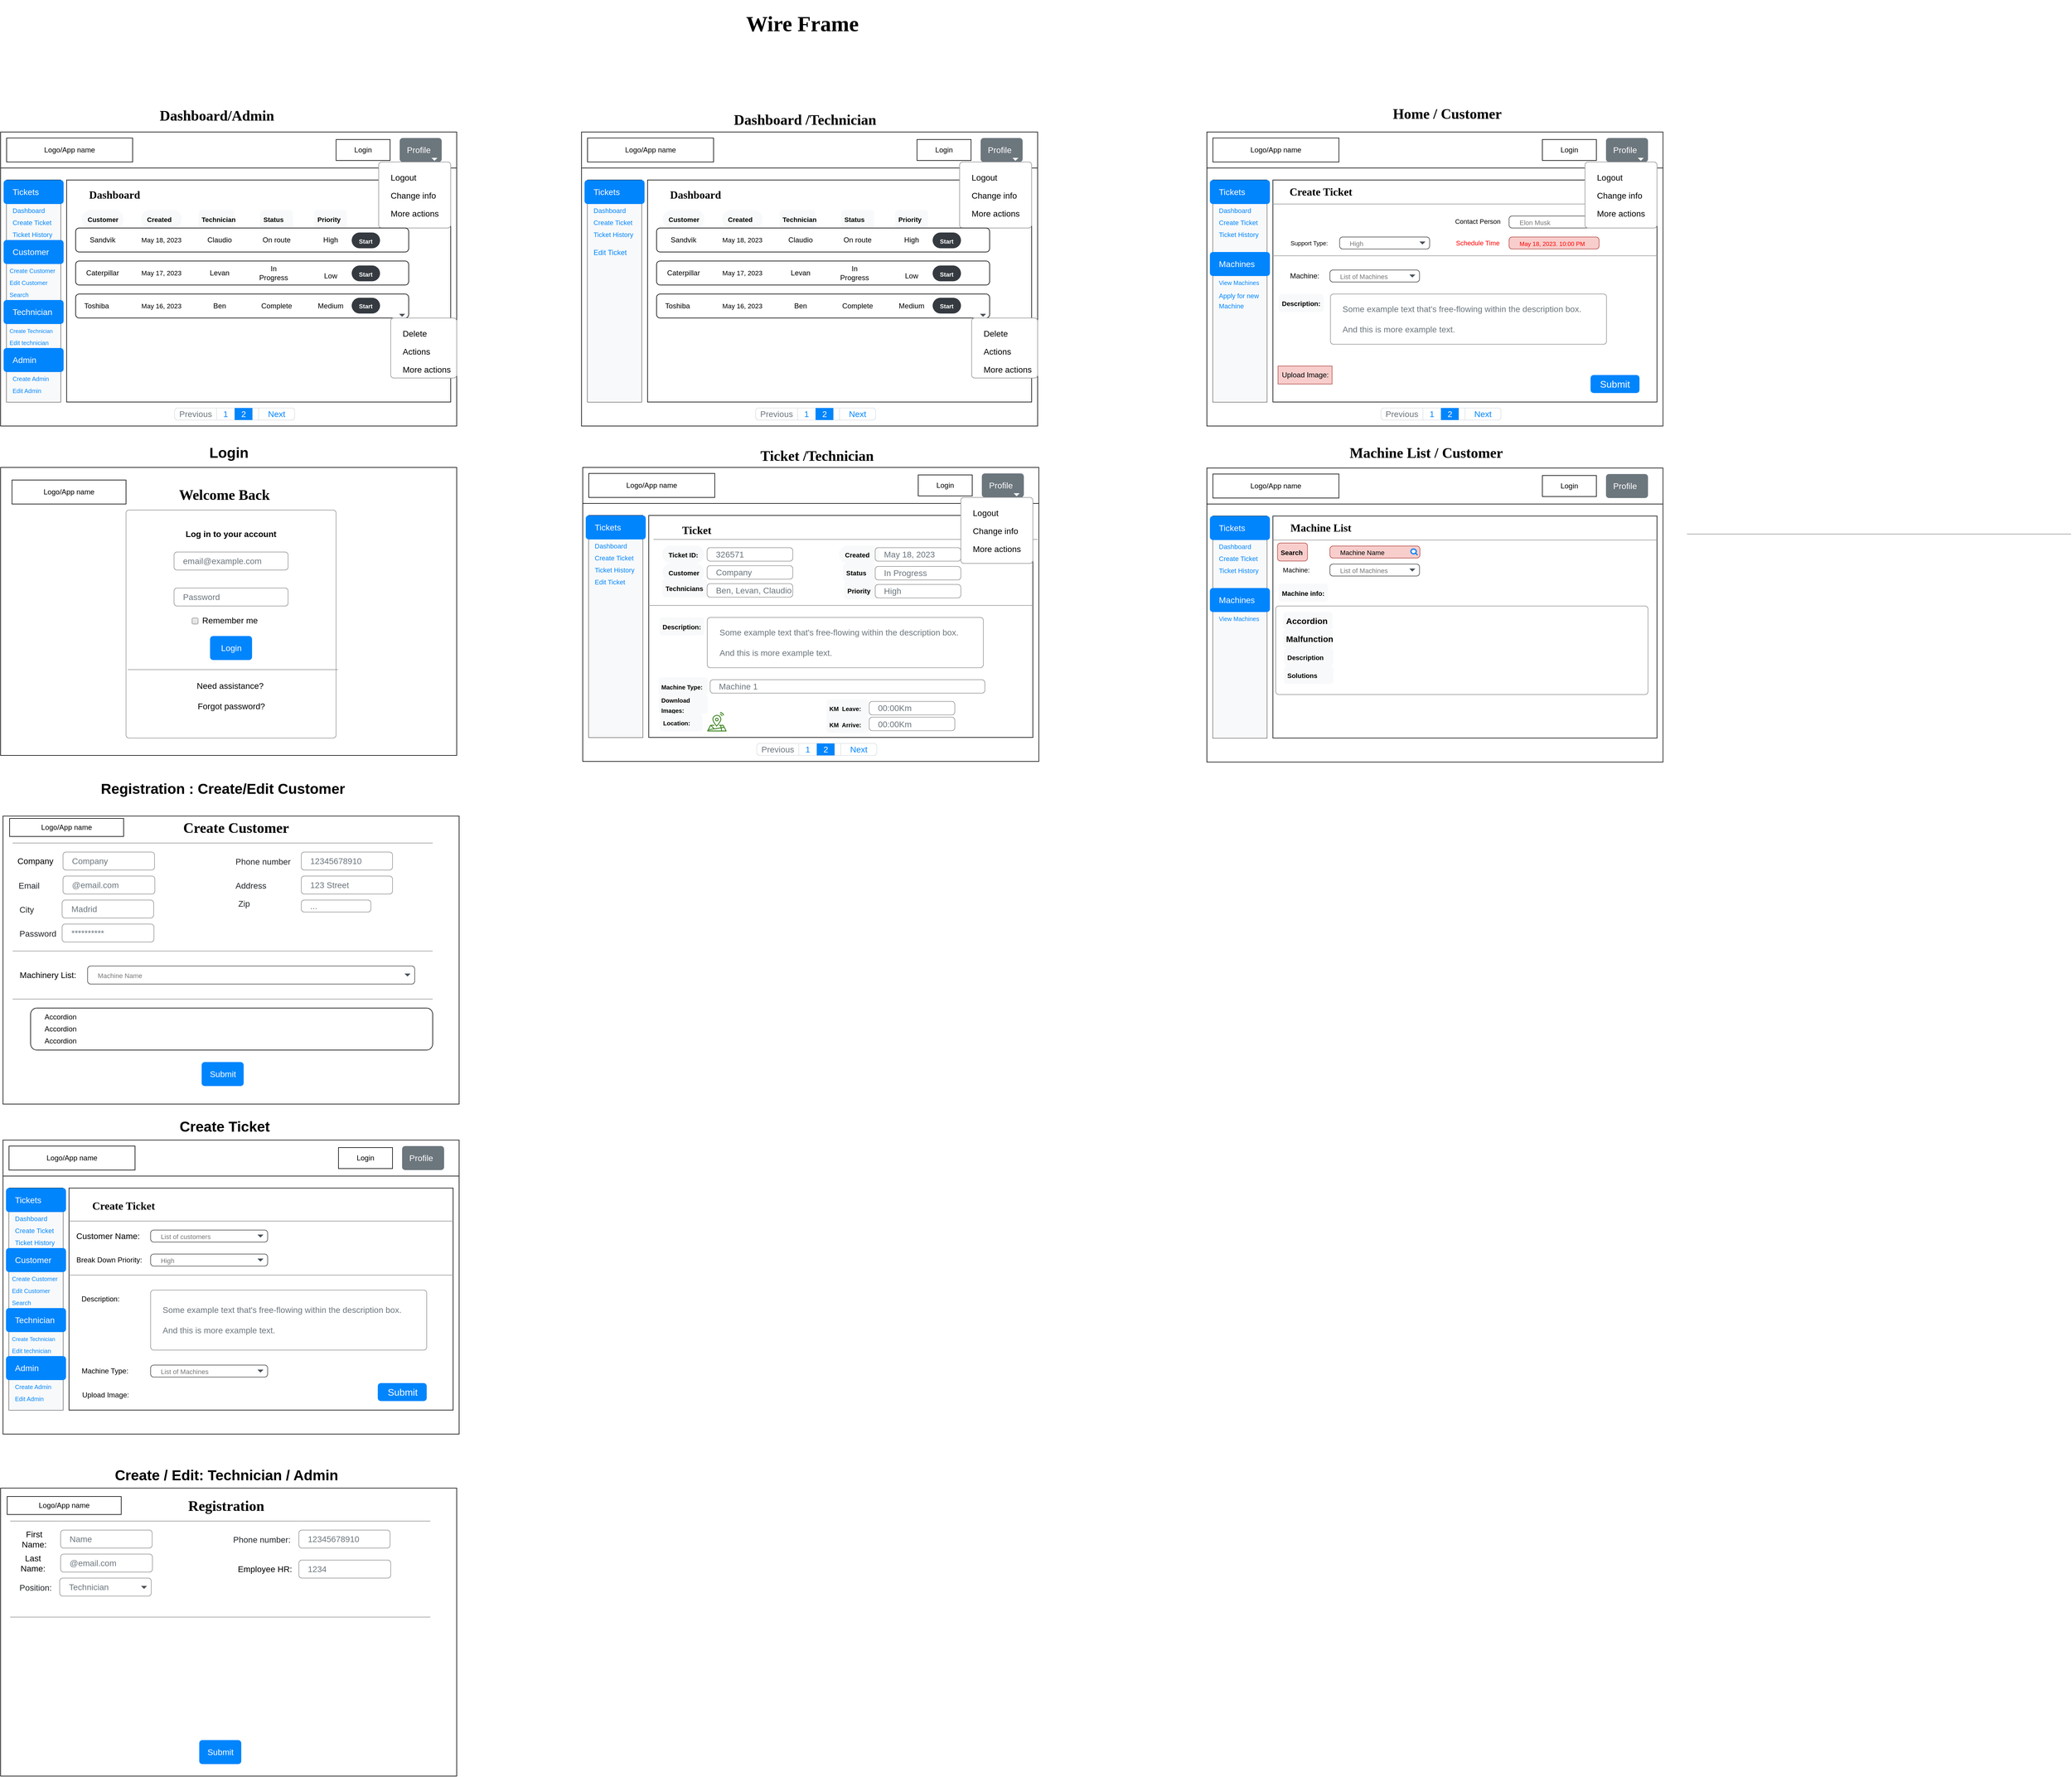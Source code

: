<mxfile version="21.3.2" type="google">
  <diagram name="Page-1" id="mA7_beGV-3nmICSVOT8S">
    <mxGraphModel grid="1" page="1" gridSize="10" guides="1" tooltips="1" connect="1" arrows="1" fold="1" pageScale="1" pageWidth="827" pageHeight="1169" math="0" shadow="0">
      <root>
        <mxCell id="0" />
        <mxCell id="1" parent="0" />
        <mxCell id="lCh9lM0fEHiIn5YfzJuw-27" value="" style="rounded=0;whiteSpace=wrap;html=1;" vertex="1" parent="1">
          <mxGeometry x="34" y="1750" width="760" height="480" as="geometry" />
        </mxCell>
        <mxCell id="lCh9lM0fEHiIn5YfzJuw-1" value="" style="rounded=0;whiteSpace=wrap;html=1;" vertex="1" parent="1">
          <mxGeometry x="30" y="610" width="760" height="490" as="geometry" />
        </mxCell>
        <mxCell id="lCh9lM0fEHiIn5YfzJuw-2" value="" style="rounded=0;whiteSpace=wrap;html=1;" vertex="1" parent="1">
          <mxGeometry x="140" y="690" width="640" height="370" as="geometry" />
        </mxCell>
        <mxCell id="lCh9lM0fEHiIn5YfzJuw-3" value="" style="rounded=0;whiteSpace=wrap;html=1;" vertex="1" parent="1">
          <mxGeometry x="30" y="610" width="760" height="60" as="geometry" />
        </mxCell>
        <mxCell id="lCh9lM0fEHiIn5YfzJuw-4" value="" style="rounded=0;whiteSpace=wrap;html=1;" vertex="1" parent="1">
          <mxGeometry x="40" y="690" width="90" height="370" as="geometry" />
        </mxCell>
        <mxCell id="lCh9lM0fEHiIn5YfzJuw-5" value="Logo/App name" style="rounded=0;whiteSpace=wrap;html=1;" vertex="1" parent="1">
          <mxGeometry x="40" y="620" width="210" height="40" as="geometry" />
        </mxCell>
        <mxCell id="lCh9lM0fEHiIn5YfzJuw-6" value="Login" style="rounded=0;whiteSpace=wrap;html=1;" vertex="1" parent="1">
          <mxGeometry x="589" y="622.5" width="90" height="35" as="geometry" />
        </mxCell>
        <mxCell id="lCh9lM0fEHiIn5YfzJuw-8" value="" style="rounded=0;whiteSpace=wrap;html=1;" vertex="1" parent="1">
          <mxGeometry x="30" y="1169" width="760" height="480" as="geometry" />
        </mxCell>
        <mxCell id="lCh9lM0fEHiIn5YfzJuw-9" value="" style="html=1;shadow=0;dashed=0;shape=mxgraph.bootstrap.rrect;rSize=5;fillColor=#ffffff;strokeColor=#999999;" vertex="1" parent="1">
          <mxGeometry x="239" y="1240" width="350" height="380" as="geometry" />
        </mxCell>
        <mxCell id="lCh9lM0fEHiIn5YfzJuw-11" value="email@example.com" style="html=1;shadow=0;dashed=0;shape=mxgraph.bootstrap.rrect;rSize=5;fillColor=none;strokeColor=#999999;align=left;spacing=15;fontSize=14;fontColor=#6C767D;" vertex="1" parent="lCh9lM0fEHiIn5YfzJuw-9">
          <mxGeometry width="190" height="30" relative="1" as="geometry">
            <mxPoint x="80" y="70" as="offset" />
          </mxGeometry>
        </mxCell>
        <mxCell id="lCh9lM0fEHiIn5YfzJuw-13" value="Password" style="html=1;shadow=0;dashed=0;shape=mxgraph.bootstrap.rrect;rSize=5;fillColor=none;strokeColor=#999999;align=left;spacing=15;fontSize=14;fontColor=#6C767D;" vertex="1" parent="lCh9lM0fEHiIn5YfzJuw-9">
          <mxGeometry width="190" height="30" relative="1" as="geometry">
            <mxPoint x="80" y="130" as="offset" />
          </mxGeometry>
        </mxCell>
        <mxCell id="lCh9lM0fEHiIn5YfzJuw-14" value="Remember me" style="html=1;shadow=0;dashed=0;shape=mxgraph.bootstrap.rrect;rSize=2;fillColor=#EDEDED;strokeColor=#999999;align=left;fontSize=14;fontColor=#000000;labelPosition=right;verticalLabelPosition=middle;verticalAlign=middle;spacingLeft=5;spacingTop=-2;gradientColor=#DEDEDE;" vertex="1" parent="lCh9lM0fEHiIn5YfzJuw-9">
          <mxGeometry width="10" height="10" relative="1" as="geometry">
            <mxPoint x="110" y="180" as="offset" />
          </mxGeometry>
        </mxCell>
        <mxCell id="lCh9lM0fEHiIn5YfzJuw-15" value="Login" style="html=1;shadow=0;dashed=0;shape=mxgraph.bootstrap.rrect;rSize=5;fillColor=#0085FC;strokeColor=none;align=center;fontSize=14;fontColor=#FFFFFF;" vertex="1" parent="lCh9lM0fEHiIn5YfzJuw-9">
          <mxGeometry width="70" height="40" relative="1" as="geometry">
            <mxPoint x="140" y="210" as="offset" />
          </mxGeometry>
        </mxCell>
        <mxCell id="lCh9lM0fEHiIn5YfzJuw-16" value="" style="shape=line;strokeColor=#999999;perimeter=none;resizeWidth=1;" vertex="1" parent="lCh9lM0fEHiIn5YfzJuw-9">
          <mxGeometry width="350.0" height="10" relative="1" as="geometry">
            <mxPoint x="3" y="261" as="offset" />
          </mxGeometry>
        </mxCell>
        <mxCell id="lCh9lM0fEHiIn5YfzJuw-17" value="Need assistance?&amp;nbsp;&lt;br&gt;&lt;br&gt;Forgot password?" style="html=1;fillColor=none;strokeColor=none;align=center;spacing=20;fontSize=14;" vertex="1" parent="lCh9lM0fEHiIn5YfzJuw-9">
          <mxGeometry width="220" height="60" relative="1" as="geometry">
            <mxPoint x="65" y="280" as="offset" />
          </mxGeometry>
        </mxCell>
        <mxCell id="lCh9lM0fEHiIn5YfzJuw-46" value="&lt;h3&gt;Log in to your account&lt;/h3&gt;" style="text;strokeColor=none;align=center;fillColor=none;html=1;verticalAlign=middle;whiteSpace=wrap;rounded=0;" vertex="1" parent="lCh9lM0fEHiIn5YfzJuw-9">
          <mxGeometry x="80" y="20" width="190" height="40" as="geometry" />
        </mxCell>
        <mxCell id="lCh9lM0fEHiIn5YfzJuw-56" value="" style="shape=line;strokeColor=#999999;perimeter=none;resizeWidth=1;" vertex="1" parent="lCh9lM0fEHiIn5YfzJuw-9">
          <mxGeometry width="700" height="10" relative="1" as="geometry">
            <mxPoint x="-189" y="550" as="offset" />
          </mxGeometry>
        </mxCell>
        <mxCell id="QHhYh7zygD1-hK9r78gL-176" value="" style="shape=line;strokeColor=#999999;perimeter=none;resizeWidth=1;" vertex="1" parent="lCh9lM0fEHiIn5YfzJuw-9">
          <mxGeometry width="700" height="10" relative="1" as="geometry">
            <mxPoint x="-189" y="730" as="offset" />
          </mxGeometry>
        </mxCell>
        <mxCell id="QHhYh7zygD1-hK9r78gL-179" value="" style="shape=line;strokeColor=#999999;perimeter=none;resizeWidth=1;" vertex="1" parent="lCh9lM0fEHiIn5YfzJuw-9">
          <mxGeometry width="700" height="10" relative="1" as="geometry">
            <mxPoint x="-189" y="810" as="offset" />
          </mxGeometry>
        </mxCell>
        <mxCell id="lCh9lM0fEHiIn5YfzJuw-25" value="&lt;h2&gt;&lt;font style=&quot;font-size: 24px;&quot; face=&quot;Verdana&quot;&gt;Welcome Back&lt;/font&gt;&lt;/h2&gt;" style="text;strokeColor=none;align=center;fillColor=none;html=1;verticalAlign=middle;whiteSpace=wrap;rounded=0;" vertex="1" parent="1">
          <mxGeometry x="287.5" y="1200" width="230" height="30" as="geometry" />
        </mxCell>
        <mxCell id="lCh9lM0fEHiIn5YfzJuw-26" value="&lt;h1&gt;Login&lt;/h1&gt;" style="text;html=1;align=center;verticalAlign=middle;resizable=0;points=[];autosize=1;strokeColor=none;fillColor=none;" vertex="1" parent="1">
          <mxGeometry x="365" y="1110" width="90" height="70" as="geometry" />
        </mxCell>
        <mxCell id="lCh9lM0fEHiIn5YfzJuw-28" value="Email" style="fillColor=none;strokeColor=none;align=left;fontSize=14;fontColor=#212529;" vertex="1" parent="1">
          <mxGeometry x="58" y="1850" width="49" height="30" as="geometry" />
        </mxCell>
        <mxCell id="lCh9lM0fEHiIn5YfzJuw-29" value="@email.com" style="html=1;shadow=0;dashed=0;shape=mxgraph.bootstrap.rrect;rSize=5;fillColor=none;strokeColor=#999999;align=left;spacing=15;fontSize=14;fontColor=#6C767D;" vertex="1" parent="1">
          <mxGeometry x="134" y="1850" width="153" height="30" as="geometry" />
        </mxCell>
        <mxCell id="lCh9lM0fEHiIn5YfzJuw-30" value="Password" style="fillColor=none;strokeColor=none;align=left;fontSize=14;fontColor=#212529;" vertex="1" parent="1">
          <mxGeometry x="59.5" y="1930" width="76" height="30" as="geometry" />
        </mxCell>
        <mxCell id="lCh9lM0fEHiIn5YfzJuw-31" value="**********" style="html=1;shadow=0;dashed=0;shape=mxgraph.bootstrap.rrect;rSize=5;fillColor=none;strokeColor=#999999;align=left;spacing=15;fontSize=14;fontColor=#6C767D;" vertex="1" parent="1">
          <mxGeometry x="132.5" y="1930" width="153" height="30" as="geometry" />
        </mxCell>
        <mxCell id="lCh9lM0fEHiIn5YfzJuw-32" value="Address" style="fillColor=none;strokeColor=none;align=left;fontSize=14;fontColor=#212529;" vertex="1" parent="1">
          <mxGeometry x="419.5" y="1850" width="65" height="30" as="geometry" />
        </mxCell>
        <mxCell id="lCh9lM0fEHiIn5YfzJuw-33" value="12345678910" style="html=1;shadow=0;dashed=0;shape=mxgraph.bootstrap.rrect;rSize=5;fillColor=none;strokeColor=#999999;align=left;spacing=15;fontSize=14;fontColor=#6C767D;" vertex="1" parent="1">
          <mxGeometry x="531" y="1810" width="152" height="30" as="geometry" />
        </mxCell>
        <mxCell id="lCh9lM0fEHiIn5YfzJuw-34" value="Phone number" style="fillColor=none;strokeColor=none;align=left;fontSize=14;fontColor=#212529;" vertex="1" parent="1">
          <mxGeometry x="419.5" y="1810" width="76" height="30" as="geometry" />
        </mxCell>
        <mxCell id="lCh9lM0fEHiIn5YfzJuw-35" value="Company" style="html=1;shadow=0;dashed=0;shape=mxgraph.bootstrap.rrect;rSize=5;fillColor=none;strokeColor=#999999;align=left;spacing=15;fontSize=14;fontColor=#6C767D;" vertex="1" parent="1">
          <mxGeometry x="134" y="1810" width="152.5" height="30" as="geometry" />
        </mxCell>
        <mxCell id="lCh9lM0fEHiIn5YfzJuw-36" value="City" style="fillColor=none;strokeColor=none;align=left;fontSize=14;fontColor=#212529;" vertex="1" parent="1">
          <mxGeometry x="59.5" y="1890" width="35" height="30" as="geometry" />
        </mxCell>
        <mxCell id="lCh9lM0fEHiIn5YfzJuw-37" value="Madrid" style="html=1;shadow=0;dashed=0;shape=mxgraph.bootstrap.rrect;rSize=5;fillColor=none;strokeColor=#999999;align=left;spacing=15;fontSize=14;fontColor=#6C767D;" vertex="1" parent="1">
          <mxGeometry x="132.5" y="1890" width="152.5" height="30" as="geometry" />
        </mxCell>
        <mxCell id="lCh9lM0fEHiIn5YfzJuw-41" value="Zip" style="fillColor=none;strokeColor=none;align=left;fontSize=14;fontColor=#212529;" vertex="1" parent="1">
          <mxGeometry x="424" y="1880" width="56" height="30" as="geometry" />
        </mxCell>
        <mxCell id="lCh9lM0fEHiIn5YfzJuw-42" value="..." style="html=1;shadow=0;dashed=0;shape=mxgraph.bootstrap.rrect;rSize=5;fillColor=none;strokeColor=#999999;align=left;spacing=15;fontSize=14;fontColor=#6C767D;" vertex="1" parent="1">
          <mxGeometry x="531" y="1890" width="116" height="20" as="geometry" />
        </mxCell>
        <mxCell id="lCh9lM0fEHiIn5YfzJuw-44" value="Submit" style="html=1;shadow=0;dashed=0;shape=mxgraph.bootstrap.rrect;rSize=5;fillColor=#0085FC;strokeColor=none;align=center;fontSize=14;fontColor=#FFFFFF;" vertex="1" parent="1">
          <mxGeometry x="365" y="2160" width="70" height="40" as="geometry" />
        </mxCell>
        <mxCell id="lCh9lM0fEHiIn5YfzJuw-51" value="&lt;h2&gt;&lt;font style=&quot;font-size: 24px;&quot; face=&quot;Verdana&quot;&gt;Create Customer&lt;/font&gt;&lt;/h2&gt;" style="text;strokeColor=none;align=center;fillColor=none;html=1;verticalAlign=middle;whiteSpace=wrap;rounded=0;" vertex="1" parent="1">
          <mxGeometry x="305" y="1750" width="235" height="40" as="geometry" />
        </mxCell>
        <mxCell id="lCh9lM0fEHiIn5YfzJuw-58" value="Logo/App name" style="rounded=0;whiteSpace=wrap;html=1;" vertex="1" parent="1">
          <mxGeometry x="49" y="1190" width="190" height="40" as="geometry" />
        </mxCell>
        <mxCell id="lCh9lM0fEHiIn5YfzJuw-59" value="Logo/App name" style="rounded=0;whiteSpace=wrap;html=1;" vertex="1" parent="1">
          <mxGeometry x="45" y="1754" width="190" height="30" as="geometry" />
        </mxCell>
        <mxCell id="lCh9lM0fEHiIn5YfzJuw-84" value="&lt;h1&gt;Registration : Create/Edit Customer&lt;/h1&gt;" style="text;html=1;align=center;verticalAlign=middle;resizable=0;points=[];autosize=1;strokeColor=none;fillColor=none;" vertex="1" parent="1">
          <mxGeometry x="185" y="1670" width="430" height="70" as="geometry" />
        </mxCell>
        <mxCell id="lCh9lM0fEHiIn5YfzJuw-85" value="" style="html=1;shadow=0;dashed=0;shape=mxgraph.bootstrap.rrect;rSize=5;strokeColor=#DEE2E6;html=1;whiteSpace=wrap;fillColor=#ffffff;fontColor=#0085FC;fontSize=14;" vertex="1" parent="1">
          <mxGeometry x="320" y="1070" width="200" height="20" as="geometry" />
        </mxCell>
        <mxCell id="lCh9lM0fEHiIn5YfzJuw-86" value="Previous" style="strokeColor=inherit;fillColor=inherit;gradientColor=inherit;html=1;shadow=0;dashed=0;shape=mxgraph.bootstrap.leftButton;rSize=5;perimeter=none;whiteSpace=wrap;resizeHeight=1;fontColor=#6C767D;fontSize=14;" vertex="1" parent="lCh9lM0fEHiIn5YfzJuw-85">
          <mxGeometry width="70" height="20" relative="1" as="geometry" />
        </mxCell>
        <mxCell id="lCh9lM0fEHiIn5YfzJuw-87" value="1" style="strokeColor=inherit;fillColor=inherit;gradientColor=inherit;fontColor=inherit;html=1;shadow=0;dashed=0;perimeter=none;whiteSpace=wrap;resizeHeight=1;fontSize=14;" vertex="1" parent="lCh9lM0fEHiIn5YfzJuw-85">
          <mxGeometry width="30" height="20" relative="1" as="geometry">
            <mxPoint x="70" as="offset" />
          </mxGeometry>
        </mxCell>
        <mxCell id="lCh9lM0fEHiIn5YfzJuw-88" value="2" style="html=1;shadow=0;dashed=0;perimeter=none;whiteSpace=wrap;resizeHeight=1;fillColor=#0085FC;strokeColor=none;fontColor=#ffffff;fontSize=14;" vertex="1" parent="lCh9lM0fEHiIn5YfzJuw-85">
          <mxGeometry width="30" height="20" relative="1" as="geometry">
            <mxPoint x="100" as="offset" />
          </mxGeometry>
        </mxCell>
        <mxCell id="lCh9lM0fEHiIn5YfzJuw-89" value="3" style="strokeColor=inherit;fillColor=inherit;gradientColor=inherit;fontColor=inherit;html=1;shadow=0;dashed=0;perimeter=none;whiteSpace=wrap;resizeHeight=1;fontSize=14;" vertex="1" parent="lCh9lM0fEHiIn5YfzJuw-85">
          <mxGeometry width="30" height="20" relative="1" as="geometry">
            <mxPoint x="130" as="offset" />
          </mxGeometry>
        </mxCell>
        <mxCell id="lCh9lM0fEHiIn5YfzJuw-90" value="Next" style="strokeColor=inherit;fillColor=inherit;gradientColor=inherit;fontColor=inherit;html=1;shadow=0;dashed=0;shape=mxgraph.bootstrap.rightButton;rSize=5;perimeter=none;whiteSpace=wrap;resizeHeight=1;fontSize=14;" vertex="1" parent="lCh9lM0fEHiIn5YfzJuw-85">
          <mxGeometry x="1" width="60" height="20" relative="1" as="geometry">
            <mxPoint x="-60" as="offset" />
          </mxGeometry>
        </mxCell>
        <mxCell id="lCh9lM0fEHiIn5YfzJuw-113" value="Profile" style="html=1;shadow=0;dashed=0;shape=mxgraph.bootstrap.rrect;rSize=5;strokeColor=none;strokeWidth=1;fillColor=#6C767D;fontColor=#ffffff;whiteSpace=wrap;align=left;verticalAlign=middle;fontStyle=0;fontSize=14;spacingLeft=10;" vertex="1" parent="1">
          <mxGeometry x="695" y="620" width="70" height="40" as="geometry" />
        </mxCell>
        <mxCell id="lCh9lM0fEHiIn5YfzJuw-114" value="" style="shape=triangle;direction=south;fillColor=#ffffff;strokeColor=none;perimeter=none;" vertex="1" parent="lCh9lM0fEHiIn5YfzJuw-113">
          <mxGeometry x="1" y="0.5" width="10" height="5" relative="1" as="geometry">
            <mxPoint x="-17" y="13" as="offset" />
          </mxGeometry>
        </mxCell>
        <mxCell id="lCh9lM0fEHiIn5YfzJuw-115" value="" style="html=1;shadow=0;dashed=0;shape=mxgraph.bootstrap.rrect;rSize=5;fillColor=#ffffff;strokeColor=#999999;" vertex="1" parent="1">
          <mxGeometry x="660" y="660" width="120" height="110" as="geometry" />
        </mxCell>
        <mxCell id="lCh9lM0fEHiIn5YfzJuw-116" value="Logout" style="fillColor=none;strokeColor=none;align=left;spacing=20;fontSize=14;" vertex="1" parent="lCh9lM0fEHiIn5YfzJuw-115">
          <mxGeometry width="170" height="30" relative="1" as="geometry">
            <mxPoint y="10" as="offset" />
          </mxGeometry>
        </mxCell>
        <mxCell id="lCh9lM0fEHiIn5YfzJuw-117" value="Change info" style="fillColor=none;strokeColor=none;align=left;spacing=20;fontSize=14;" vertex="1" parent="lCh9lM0fEHiIn5YfzJuw-115">
          <mxGeometry width="170" height="30" relative="1" as="geometry">
            <mxPoint y="40" as="offset" />
          </mxGeometry>
        </mxCell>
        <mxCell id="lCh9lM0fEHiIn5YfzJuw-118" value="More actions" style="fillColor=none;strokeColor=none;align=left;spacing=20;fontSize=14;" vertex="1" parent="lCh9lM0fEHiIn5YfzJuw-115">
          <mxGeometry width="110" height="30" relative="1" as="geometry">
            <mxPoint y="70" as="offset" />
          </mxGeometry>
        </mxCell>
        <mxCell id="QHhYh7zygD1-hK9r78gL-1" value="&lt;h1&gt;&lt;font face=&quot;Verdana&quot;&gt;Dashboard/Admin&lt;/font&gt;&lt;/h1&gt;" style="text;html=1;align=center;verticalAlign=middle;resizable=0;points=[];autosize=1;strokeColor=none;fillColor=none;" vertex="1" parent="1">
          <mxGeometry x="255" y="543" width="270" height="80" as="geometry" />
        </mxCell>
        <mxCell id="QHhYh7zygD1-hK9r78gL-2" value="" style="fillColor=#F8F9FA;strokeColor=none;align=left;fontSize=14;fontColor=#323232;" vertex="1" parent="1">
          <mxGeometry x="40" y="690" width="90" height="370" as="geometry" />
        </mxCell>
        <mxCell id="QHhYh7zygD1-hK9r78gL-4" value="Tickets" style="html=1;shadow=0;dashed=0;shape=mxgraph.bootstrap.rrect;rSize=5;fillColor=#0085FC;strokeColor=none;perimeter=none;whiteSpace=wrap;align=left;spacing=15;fontColor=#FFFFFF;fontSize=14;" vertex="1" parent="QHhYh7zygD1-hK9r78gL-2">
          <mxGeometry x="0.5" width="100" height="40" relative="1" as="geometry">
            <mxPoint x="-50" as="offset" />
          </mxGeometry>
        </mxCell>
        <mxCell id="QHhYh7zygD1-hK9r78gL-5" value="&lt;font style=&quot;font-size: 11px;&quot;&gt;Dashboard&lt;/font&gt;" style="html=1;shadow=0;dashed=0;fillColor=none;strokeColor=none;perimeter=none;whiteSpace=wrap;align=left;spacing=15;fontColor=#0085FC;fontSize=14;" vertex="1" parent="QHhYh7zygD1-hK9r78gL-2">
          <mxGeometry x="0.5" width="100" height="40" relative="1" as="geometry">
            <mxPoint x="-50" y="30" as="offset" />
          </mxGeometry>
        </mxCell>
        <mxCell id="QHhYh7zygD1-hK9r78gL-6" value="&lt;font style=&quot;font-size: 11px;&quot;&gt;Create Ticket&lt;/font&gt;" style="html=1;shadow=0;dashed=0;fillColor=none;strokeColor=none;perimeter=none;whiteSpace=wrap;align=left;spacing=15;fontColor=#0085FC;fontSize=14;" vertex="1" parent="QHhYh7zygD1-hK9r78gL-2">
          <mxGeometry x="0.5" width="100" height="40" relative="1" as="geometry">
            <mxPoint x="-50" y="50" as="offset" />
          </mxGeometry>
        </mxCell>
        <mxCell id="QHhYh7zygD1-hK9r78gL-7" value="&lt;font style=&quot;font-size: 11px;&quot;&gt;Ticket History&lt;/font&gt;" style="html=1;shadow=0;dashed=0;fillColor=none;strokeColor=none;perimeter=none;whiteSpace=wrap;align=left;spacing=15;fontColor=#0085FC;fontSize=14;" vertex="1" parent="QHhYh7zygD1-hK9r78gL-2">
          <mxGeometry x="0.5" width="100" height="40" relative="1" as="geometry">
            <mxPoint x="-50" y="70" as="offset" />
          </mxGeometry>
        </mxCell>
        <mxCell id="QHhYh7zygD1-hK9r78gL-9" value="&lt;font style=&quot;font-size: 10px;&quot;&gt;Create Customer&lt;/font&gt;" style="html=1;shadow=0;dashed=0;fillColor=none;strokeColor=none;perimeter=none;whiteSpace=wrap;align=left;spacing=15;fontColor=#0085FC;fontSize=14;" vertex="1" parent="QHhYh7zygD1-hK9r78gL-2">
          <mxGeometry x="0.5" width="129.5" height="40" relative="1" as="geometry">
            <mxPoint x="-55" y="130" as="offset" />
          </mxGeometry>
        </mxCell>
        <mxCell id="QHhYh7zygD1-hK9r78gL-10" value="&lt;font style=&quot;font-size: 10px;&quot;&gt;Edit Customer&lt;/font&gt;" style="html=1;shadow=0;dashed=0;fillColor=none;strokeColor=none;perimeter=none;whiteSpace=wrap;align=left;spacing=15;fontColor=#0085FC;fontSize=14;" vertex="1" parent="QHhYh7zygD1-hK9r78gL-2">
          <mxGeometry x="0.5" width="100" height="40" relative="1" as="geometry">
            <mxPoint x="-55" y="150" as="offset" />
          </mxGeometry>
        </mxCell>
        <mxCell id="QHhYh7zygD1-hK9r78gL-16" value="Customer" style="html=1;shadow=0;dashed=0;shape=mxgraph.bootstrap.rrect;rSize=5;fillColor=#0085FC;strokeColor=none;perimeter=none;whiteSpace=wrap;align=left;spacing=15;fontColor=#FFFFFF;fontSize=14;" vertex="1" parent="QHhYh7zygD1-hK9r78gL-2">
          <mxGeometry x="0.5" width="100" height="40" relative="1" as="geometry">
            <mxPoint x="-50" y="100" as="offset" />
          </mxGeometry>
        </mxCell>
        <mxCell id="QHhYh7zygD1-hK9r78gL-17" value="&lt;font style=&quot;font-size: 10px;&quot;&gt;Search&lt;/font&gt;" style="html=1;shadow=0;dashed=0;fillColor=none;strokeColor=none;perimeter=none;whiteSpace=wrap;align=left;spacing=15;fontColor=#0085FC;fontSize=14;" vertex="1" parent="QHhYh7zygD1-hK9r78gL-2">
          <mxGeometry x="0.5" width="100" height="40" relative="1" as="geometry">
            <mxPoint x="-55" y="170" as="offset" />
          </mxGeometry>
        </mxCell>
        <mxCell id="QHhYh7zygD1-hK9r78gL-18" value="&lt;font style=&quot;font-size: 9px;&quot;&gt;Create Technician&lt;/font&gt;" style="html=1;shadow=0;dashed=0;fillColor=none;strokeColor=none;perimeter=none;whiteSpace=wrap;align=left;spacing=15;fontColor=#0085FC;fontSize=14;" vertex="1" parent="QHhYh7zygD1-hK9r78gL-2">
          <mxGeometry x="0.5" width="100" height="40" relative="1" as="geometry">
            <mxPoint x="-55" y="230" as="offset" />
          </mxGeometry>
        </mxCell>
        <mxCell id="QHhYh7zygD1-hK9r78gL-19" value="&lt;font style=&quot;font-size: 10px;&quot;&gt;Edit technician&lt;/font&gt;" style="html=1;shadow=0;dashed=0;fillColor=none;strokeColor=none;perimeter=none;whiteSpace=wrap;align=left;spacing=15;fontColor=#0085FC;fontSize=14;" vertex="1" parent="QHhYh7zygD1-hK9r78gL-2">
          <mxGeometry x="0.5" width="100" height="40" relative="1" as="geometry">
            <mxPoint x="-55" y="250" as="offset" />
          </mxGeometry>
        </mxCell>
        <mxCell id="QHhYh7zygD1-hK9r78gL-42" value="Admin" style="html=1;shadow=0;dashed=0;shape=mxgraph.bootstrap.rrect;rSize=5;fillColor=#0085FC;strokeColor=none;perimeter=none;whiteSpace=wrap;align=left;spacing=15;fontColor=#FFFFFF;fontSize=14;" vertex="1" parent="QHhYh7zygD1-hK9r78gL-2">
          <mxGeometry x="0.5" width="100" height="40" relative="1" as="geometry">
            <mxPoint x="-50" y="280" as="offset" />
          </mxGeometry>
        </mxCell>
        <mxCell id="QHhYh7zygD1-hK9r78gL-43" value="Technician" style="html=1;shadow=0;dashed=0;shape=mxgraph.bootstrap.rrect;rSize=5;fillColor=#0085FC;strokeColor=none;perimeter=none;whiteSpace=wrap;align=left;spacing=15;fontColor=#FFFFFF;fontSize=14;" vertex="1" parent="QHhYh7zygD1-hK9r78gL-2">
          <mxGeometry x="0.5" width="100" height="40" relative="1" as="geometry">
            <mxPoint x="-50" y="200" as="offset" />
          </mxGeometry>
        </mxCell>
        <mxCell id="QHhYh7zygD1-hK9r78gL-44" value="&lt;span style=&quot;font-size: 10px;&quot;&gt;Create Admin&lt;/span&gt;" style="html=1;shadow=0;dashed=0;fillColor=none;strokeColor=none;perimeter=none;whiteSpace=wrap;align=left;spacing=15;fontColor=#0085FC;fontSize=14;" vertex="1" parent="QHhYh7zygD1-hK9r78gL-2">
          <mxGeometry x="0.5" width="100" height="40" relative="1" as="geometry">
            <mxPoint x="-50" y="310" as="offset" />
          </mxGeometry>
        </mxCell>
        <mxCell id="QHhYh7zygD1-hK9r78gL-45" value="&lt;font style=&quot;font-size: 10px;&quot;&gt;Edit Admin&lt;/font&gt;" style="html=1;shadow=0;dashed=0;fillColor=none;strokeColor=none;perimeter=none;whiteSpace=wrap;align=left;spacing=15;fontColor=#0085FC;fontSize=14;" vertex="1" parent="QHhYh7zygD1-hK9r78gL-2">
          <mxGeometry x="0.5" width="100" height="40" relative="1" as="geometry">
            <mxPoint x="-50" y="330" as="offset" />
          </mxGeometry>
        </mxCell>
        <mxCell id="QHhYh7zygD1-hK9r78gL-46" value="&lt;font style=&quot;font-size: 11px;&quot;&gt;Customer&lt;/font&gt;" style="rounded=1;whiteSpace=wrap;html=1;arcSize=50;strokeColor=none;strokeWidth=1;fillColor=#F8F9FA;fontColor=#000000;whiteSpace=wrap;align=left;verticalAlign=middle;spacingLeft=0;fontStyle=1;fontSize=14;spacing=10;" vertex="1" parent="1">
          <mxGeometry x="165" y="740" width="70" height="30" as="geometry" />
        </mxCell>
        <mxCell id="QHhYh7zygD1-hK9r78gL-47" value="&lt;font style=&quot;font-size: 11px;&quot;&gt;Created&lt;/font&gt;" style="rounded=1;whiteSpace=wrap;html=1;arcSize=50;strokeColor=none;strokeWidth=1;fillColor=#F8F9FA;fontColor=#000000;whiteSpace=wrap;align=left;verticalAlign=middle;spacingLeft=0;fontStyle=1;fontSize=14;spacing=10;" vertex="1" parent="1">
          <mxGeometry x="264" y="740" width="68" height="30" as="geometry" />
        </mxCell>
        <mxCell id="QHhYh7zygD1-hK9r78gL-48" value="&lt;font style=&quot;font-size: 11px;&quot;&gt;Technician&lt;/font&gt;" style="html=1;shadow=0;dashed=0;shape=mxgraph.bootstrap.rrect;rSize=5;strokeColor=none;strokeWidth=1;fillColor=#F8F9FA;fontColor=#000000;whiteSpace=wrap;align=left;verticalAlign=middle;spacingLeft=0;fontStyle=1;fontSize=14;spacing=5;" vertex="1" parent="1">
          <mxGeometry x="360" y="740" width="59.5" height="30" as="geometry" />
        </mxCell>
        <mxCell id="QHhYh7zygD1-hK9r78gL-49" value="&lt;font style=&quot;font-size: 11px;&quot;&gt;Status&lt;/font&gt;" style="html=1;shadow=0;dashed=0;shape=mxgraph.bootstrap.rrect;rSize=5;strokeColor=none;strokeWidth=1;fillColor=#F8F9FA;fontColor=#000000;whiteSpace=wrap;align=left;verticalAlign=middle;spacingLeft=0;fontStyle=1;fontSize=14;spacing=5;" vertex="1" parent="1">
          <mxGeometry x="462.5" y="740" width="55" height="30" as="geometry" />
        </mxCell>
        <mxCell id="QHhYh7zygD1-hK9r78gL-50" value="&lt;font style=&quot;font-size: 11px;&quot;&gt;Priority&lt;/font&gt;" style="html=1;shadow=0;dashed=0;shape=mxgraph.bootstrap.rrect;rSize=5;strokeColor=none;strokeWidth=1;fillColor=#F8F9FA;fontColor=#000000;whiteSpace=wrap;align=left;verticalAlign=middle;spacingLeft=0;fontStyle=1;fontSize=14;spacing=5;" vertex="1" parent="1">
          <mxGeometry x="552.75" y="740" width="54.5" height="30" as="geometry" />
        </mxCell>
        <mxCell id="QHhYh7zygD1-hK9r78gL-57" value="" style="rounded=1;whiteSpace=wrap;html=1;align=left;" vertex="1" parent="1">
          <mxGeometry x="155" y="770" width="555" height="40" as="geometry" />
        </mxCell>
        <mxCell id="QHhYh7zygD1-hK9r78gL-58" value="" style="rounded=1;whiteSpace=wrap;html=1;" vertex="1" parent="1">
          <mxGeometry x="155" y="825" width="555" height="40" as="geometry" />
        </mxCell>
        <mxCell id="QHhYh7zygD1-hK9r78gL-59" value="" style="rounded=1;whiteSpace=wrap;html=1;" vertex="1" parent="1">
          <mxGeometry x="155" y="880" width="555" height="40" as="geometry" />
        </mxCell>
        <mxCell id="QHhYh7zygD1-hK9r78gL-60" value="Sandvik" style="text;strokeColor=none;align=center;fillColor=none;html=1;verticalAlign=middle;whiteSpace=wrap;rounded=0;" vertex="1" parent="1">
          <mxGeometry x="170" y="775" width="60" height="30" as="geometry" />
        </mxCell>
        <mxCell id="QHhYh7zygD1-hK9r78gL-61" value="&lt;font style=&quot;font-size: 11px;&quot;&gt;May 18, 2023&lt;/font&gt;" style="text;strokeColor=none;align=center;fillColor=none;html=1;verticalAlign=middle;whiteSpace=wrap;rounded=0;" vertex="1" parent="1">
          <mxGeometry x="258" y="775" width="80" height="30" as="geometry" />
        </mxCell>
        <mxCell id="QHhYh7zygD1-hK9r78gL-62" value="Claudio" style="text;strokeColor=none;align=center;fillColor=none;html=1;verticalAlign=middle;whiteSpace=wrap;rounded=0;" vertex="1" parent="1">
          <mxGeometry x="365" y="775" width="60" height="30" as="geometry" />
        </mxCell>
        <mxCell id="QHhYh7zygD1-hK9r78gL-63" value="On route" style="text;strokeColor=none;align=center;fillColor=none;html=1;verticalAlign=middle;whiteSpace=wrap;rounded=0;" vertex="1" parent="1">
          <mxGeometry x="460" y="775" width="60" height="30" as="geometry" />
        </mxCell>
        <mxCell id="QHhYh7zygD1-hK9r78gL-64" value="High" style="text;strokeColor=none;align=center;fillColor=none;html=1;verticalAlign=middle;whiteSpace=wrap;rounded=0;" vertex="1" parent="1">
          <mxGeometry x="549.5" y="775" width="60" height="30" as="geometry" />
        </mxCell>
        <mxCell id="QHhYh7zygD1-hK9r78gL-65" value="Caterpillar" style="text;strokeColor=none;align=center;fillColor=none;html=1;verticalAlign=middle;whiteSpace=wrap;rounded=0;" vertex="1" parent="1">
          <mxGeometry x="170" y="830" width="60" height="30" as="geometry" />
        </mxCell>
        <mxCell id="QHhYh7zygD1-hK9r78gL-66" value="&lt;font style=&quot;font-size: 11px;&quot;&gt;May 17, 2023&lt;/font&gt;" style="text;strokeColor=none;align=center;fillColor=none;html=1;verticalAlign=middle;whiteSpace=wrap;rounded=0;" vertex="1" parent="1">
          <mxGeometry x="258" y="830" width="80" height="30" as="geometry" />
        </mxCell>
        <mxCell id="QHhYh7zygD1-hK9r78gL-67" value="Levan" style="text;strokeColor=none;align=center;fillColor=none;html=1;verticalAlign=middle;whiteSpace=wrap;rounded=0;" vertex="1" parent="1">
          <mxGeometry x="365" y="830" width="60" height="30" as="geometry" />
        </mxCell>
        <mxCell id="QHhYh7zygD1-hK9r78gL-68" value="In Progress" style="text;strokeColor=none;align=center;fillColor=none;html=1;verticalAlign=middle;whiteSpace=wrap;rounded=0;" vertex="1" parent="1">
          <mxGeometry x="455" y="830" width="60" height="30" as="geometry" />
        </mxCell>
        <mxCell id="QHhYh7zygD1-hK9r78gL-69" value="Low" style="text;strokeColor=none;align=center;fillColor=none;html=1;verticalAlign=middle;whiteSpace=wrap;rounded=0;" vertex="1" parent="1">
          <mxGeometry x="549.5" y="835" width="60" height="30" as="geometry" />
        </mxCell>
        <mxCell id="QHhYh7zygD1-hK9r78gL-70" value="Toshiba" style="text;strokeColor=none;align=center;fillColor=none;html=1;verticalAlign=middle;whiteSpace=wrap;rounded=0;" vertex="1" parent="1">
          <mxGeometry x="160" y="885" width="60" height="30" as="geometry" />
        </mxCell>
        <mxCell id="QHhYh7zygD1-hK9r78gL-71" value="&lt;font style=&quot;font-size: 11px;&quot;&gt;May 16, 2023&lt;/font&gt;" style="text;strokeColor=none;align=center;fillColor=none;html=1;verticalAlign=middle;whiteSpace=wrap;rounded=0;" vertex="1" parent="1">
          <mxGeometry x="258" y="885" width="80" height="30" as="geometry" />
        </mxCell>
        <mxCell id="QHhYh7zygD1-hK9r78gL-72" value="Ben" style="text;strokeColor=none;align=center;fillColor=none;html=1;verticalAlign=middle;whiteSpace=wrap;rounded=0;" vertex="1" parent="1">
          <mxGeometry x="365" y="885" width="60" height="30" as="geometry" />
        </mxCell>
        <mxCell id="QHhYh7zygD1-hK9r78gL-73" value="Complete" style="text;strokeColor=none;align=center;fillColor=none;html=1;verticalAlign=middle;whiteSpace=wrap;rounded=0;" vertex="1" parent="1">
          <mxGeometry x="460" y="885" width="60" height="30" as="geometry" />
        </mxCell>
        <mxCell id="QHhYh7zygD1-hK9r78gL-74" value="Medium" style="text;strokeColor=none;align=center;fillColor=none;html=1;verticalAlign=middle;whiteSpace=wrap;rounded=0;" vertex="1" parent="1">
          <mxGeometry x="550" y="885" width="60" height="30" as="geometry" />
        </mxCell>
        <mxCell id="QHhYh7zygD1-hK9r78gL-75" value="" style="shape=image;html=1;verticalAlign=top;verticalLabelPosition=bottom;labelBackgroundColor=#ffffff;imageAspect=0;aspect=fixed;image=https://cdn0.iconfinder.com/data/icons/phosphor-fill-vol-2/256/dots-three-outline-vertical-fill-128.png" vertex="1" parent="1">
          <mxGeometry x="674" y="778.75" width="25" height="25" as="geometry" />
        </mxCell>
        <mxCell id="QHhYh7zygD1-hK9r78gL-76" value="" style="shape=image;html=1;verticalAlign=top;verticalLabelPosition=bottom;labelBackgroundColor=#ffffff;imageAspect=0;aspect=fixed;image=https://cdn0.iconfinder.com/data/icons/phosphor-fill-vol-2/256/dots-three-outline-vertical-fill-128.png" vertex="1" parent="1">
          <mxGeometry x="674" y="832.5" width="25" height="25" as="geometry" />
        </mxCell>
        <mxCell id="QHhYh7zygD1-hK9r78gL-77" value="" style="shape=image;html=1;verticalAlign=top;verticalLabelPosition=bottom;labelBackgroundColor=#ffffff;imageAspect=0;aspect=fixed;image=https://cdn0.iconfinder.com/data/icons/phosphor-fill-vol-2/256/dots-three-outline-vertical-fill-128.png" vertex="1" parent="1">
          <mxGeometry x="674" y="887.5" width="25" height="25" as="geometry" />
        </mxCell>
        <mxCell id="QHhYh7zygD1-hK9r78gL-78" value="" style="rounded=0;whiteSpace=wrap;html=1;" vertex="1" parent="1">
          <mxGeometry x="34" y="2290" width="760" height="490" as="geometry" />
        </mxCell>
        <mxCell id="QHhYh7zygD1-hK9r78gL-79" value="" style="rounded=0;whiteSpace=wrap;html=1;" vertex="1" parent="1">
          <mxGeometry x="144" y="2370" width="640" height="370" as="geometry" />
        </mxCell>
        <mxCell id="QHhYh7zygD1-hK9r78gL-80" value="" style="rounded=0;whiteSpace=wrap;html=1;" vertex="1" parent="1">
          <mxGeometry x="34" y="2290" width="760" height="60" as="geometry" />
        </mxCell>
        <mxCell id="QHhYh7zygD1-hK9r78gL-81" value="" style="rounded=0;whiteSpace=wrap;html=1;" vertex="1" parent="1">
          <mxGeometry x="44" y="2370" width="90" height="370" as="geometry" />
        </mxCell>
        <mxCell id="QHhYh7zygD1-hK9r78gL-82" value="Logo/App name" style="rounded=0;whiteSpace=wrap;html=1;" vertex="1" parent="1">
          <mxGeometry x="44" y="2300" width="210" height="40" as="geometry" />
        </mxCell>
        <mxCell id="QHhYh7zygD1-hK9r78gL-83" value="Login" style="rounded=0;whiteSpace=wrap;html=1;" vertex="1" parent="1">
          <mxGeometry x="593" y="2302.5" width="90" height="35" as="geometry" />
        </mxCell>
        <mxCell id="QHhYh7zygD1-hK9r78gL-90" value="Profile" style="html=1;shadow=0;dashed=0;shape=mxgraph.bootstrap.rrect;rSize=5;strokeColor=none;strokeWidth=1;fillColor=#6C767D;fontColor=#ffffff;whiteSpace=wrap;align=left;verticalAlign=middle;fontStyle=0;fontSize=14;spacingLeft=10;" vertex="1" parent="1">
          <mxGeometry x="699" y="2300" width="70" height="40" as="geometry" />
        </mxCell>
        <mxCell id="QHhYh7zygD1-hK9r78gL-96" value="" style="fillColor=#F8F9FA;strokeColor=none;align=left;fontSize=14;fontColor=#323232;" vertex="1" parent="1">
          <mxGeometry x="44" y="2370" width="90" height="370" as="geometry" />
        </mxCell>
        <mxCell id="QHhYh7zygD1-hK9r78gL-97" value="Tickets" style="html=1;shadow=0;dashed=0;shape=mxgraph.bootstrap.rrect;rSize=5;fillColor=#0085FC;strokeColor=none;perimeter=none;whiteSpace=wrap;align=left;spacing=15;fontColor=#FFFFFF;fontSize=14;" vertex="1" parent="QHhYh7zygD1-hK9r78gL-96">
          <mxGeometry x="0.5" width="100" height="40" relative="1" as="geometry">
            <mxPoint x="-50" as="offset" />
          </mxGeometry>
        </mxCell>
        <mxCell id="QHhYh7zygD1-hK9r78gL-98" value="&lt;font style=&quot;font-size: 11px;&quot;&gt;Dashboard&lt;/font&gt;" style="html=1;shadow=0;dashed=0;fillColor=none;strokeColor=none;perimeter=none;whiteSpace=wrap;align=left;spacing=15;fontColor=#0085FC;fontSize=14;" vertex="1" parent="QHhYh7zygD1-hK9r78gL-96">
          <mxGeometry x="0.5" width="100" height="40" relative="1" as="geometry">
            <mxPoint x="-50" y="30" as="offset" />
          </mxGeometry>
        </mxCell>
        <mxCell id="QHhYh7zygD1-hK9r78gL-99" value="&lt;font style=&quot;font-size: 11px;&quot;&gt;Create Ticket&lt;/font&gt;" style="html=1;shadow=0;dashed=0;fillColor=none;strokeColor=none;perimeter=none;whiteSpace=wrap;align=left;spacing=15;fontColor=#0085FC;fontSize=14;" vertex="1" parent="QHhYh7zygD1-hK9r78gL-96">
          <mxGeometry x="0.5" width="100" height="40" relative="1" as="geometry">
            <mxPoint x="-50" y="50" as="offset" />
          </mxGeometry>
        </mxCell>
        <mxCell id="QHhYh7zygD1-hK9r78gL-100" value="&lt;font style=&quot;font-size: 11px;&quot;&gt;Ticket History&lt;/font&gt;" style="html=1;shadow=0;dashed=0;fillColor=none;strokeColor=none;perimeter=none;whiteSpace=wrap;align=left;spacing=15;fontColor=#0085FC;fontSize=14;" vertex="1" parent="QHhYh7zygD1-hK9r78gL-96">
          <mxGeometry x="0.5" width="100" height="40" relative="1" as="geometry">
            <mxPoint x="-50" y="70" as="offset" />
          </mxGeometry>
        </mxCell>
        <mxCell id="QHhYh7zygD1-hK9r78gL-101" value="&lt;font style=&quot;font-size: 10px;&quot;&gt;Create Customer&lt;/font&gt;" style="html=1;shadow=0;dashed=0;fillColor=none;strokeColor=none;perimeter=none;whiteSpace=wrap;align=left;spacing=15;fontColor=#0085FC;fontSize=14;" vertex="1" parent="QHhYh7zygD1-hK9r78gL-96">
          <mxGeometry x="0.5" width="129.5" height="40" relative="1" as="geometry">
            <mxPoint x="-55" y="130" as="offset" />
          </mxGeometry>
        </mxCell>
        <mxCell id="QHhYh7zygD1-hK9r78gL-102" value="&lt;font style=&quot;font-size: 10px;&quot;&gt;Edit Customer&lt;/font&gt;" style="html=1;shadow=0;dashed=0;fillColor=none;strokeColor=none;perimeter=none;whiteSpace=wrap;align=left;spacing=15;fontColor=#0085FC;fontSize=14;" vertex="1" parent="QHhYh7zygD1-hK9r78gL-96">
          <mxGeometry x="0.5" width="100" height="40" relative="1" as="geometry">
            <mxPoint x="-55" y="150" as="offset" />
          </mxGeometry>
        </mxCell>
        <mxCell id="QHhYh7zygD1-hK9r78gL-103" value="Customer" style="html=1;shadow=0;dashed=0;shape=mxgraph.bootstrap.rrect;rSize=5;fillColor=#0085FC;strokeColor=none;perimeter=none;whiteSpace=wrap;align=left;spacing=15;fontColor=#FFFFFF;fontSize=14;" vertex="1" parent="QHhYh7zygD1-hK9r78gL-96">
          <mxGeometry x="0.5" width="100" height="40" relative="1" as="geometry">
            <mxPoint x="-50" y="100" as="offset" />
          </mxGeometry>
        </mxCell>
        <mxCell id="QHhYh7zygD1-hK9r78gL-104" value="&lt;font style=&quot;font-size: 10px;&quot;&gt;Search&lt;/font&gt;" style="html=1;shadow=0;dashed=0;fillColor=none;strokeColor=none;perimeter=none;whiteSpace=wrap;align=left;spacing=15;fontColor=#0085FC;fontSize=14;" vertex="1" parent="QHhYh7zygD1-hK9r78gL-96">
          <mxGeometry x="0.5" width="100" height="40" relative="1" as="geometry">
            <mxPoint x="-55" y="170" as="offset" />
          </mxGeometry>
        </mxCell>
        <mxCell id="QHhYh7zygD1-hK9r78gL-105" value="&lt;font style=&quot;font-size: 9px;&quot;&gt;Create Technician&lt;/font&gt;" style="html=1;shadow=0;dashed=0;fillColor=none;strokeColor=none;perimeter=none;whiteSpace=wrap;align=left;spacing=15;fontColor=#0085FC;fontSize=14;" vertex="1" parent="QHhYh7zygD1-hK9r78gL-96">
          <mxGeometry x="0.5" width="100" height="40" relative="1" as="geometry">
            <mxPoint x="-55" y="230" as="offset" />
          </mxGeometry>
        </mxCell>
        <mxCell id="QHhYh7zygD1-hK9r78gL-106" value="&lt;font style=&quot;font-size: 10px;&quot;&gt;Edit technician&lt;/font&gt;" style="html=1;shadow=0;dashed=0;fillColor=none;strokeColor=none;perimeter=none;whiteSpace=wrap;align=left;spacing=15;fontColor=#0085FC;fontSize=14;" vertex="1" parent="QHhYh7zygD1-hK9r78gL-96">
          <mxGeometry x="0.5" width="100" height="40" relative="1" as="geometry">
            <mxPoint x="-55" y="250" as="offset" />
          </mxGeometry>
        </mxCell>
        <mxCell id="QHhYh7zygD1-hK9r78gL-107" value="Admin" style="html=1;shadow=0;dashed=0;shape=mxgraph.bootstrap.rrect;rSize=5;fillColor=#0085FC;strokeColor=none;perimeter=none;whiteSpace=wrap;align=left;spacing=15;fontColor=#FFFFFF;fontSize=14;" vertex="1" parent="QHhYh7zygD1-hK9r78gL-96">
          <mxGeometry x="0.5" width="100" height="40" relative="1" as="geometry">
            <mxPoint x="-50" y="280" as="offset" />
          </mxGeometry>
        </mxCell>
        <mxCell id="QHhYh7zygD1-hK9r78gL-108" value="Technician" style="html=1;shadow=0;dashed=0;shape=mxgraph.bootstrap.rrect;rSize=5;fillColor=#0085FC;strokeColor=none;perimeter=none;whiteSpace=wrap;align=left;spacing=15;fontColor=#FFFFFF;fontSize=14;" vertex="1" parent="QHhYh7zygD1-hK9r78gL-96">
          <mxGeometry x="0.5" width="100" height="40" relative="1" as="geometry">
            <mxPoint x="-50" y="200" as="offset" />
          </mxGeometry>
        </mxCell>
        <mxCell id="QHhYh7zygD1-hK9r78gL-109" value="&lt;span style=&quot;font-size: 10px;&quot;&gt;Create Admin&lt;/span&gt;" style="html=1;shadow=0;dashed=0;fillColor=none;strokeColor=none;perimeter=none;whiteSpace=wrap;align=left;spacing=15;fontColor=#0085FC;fontSize=14;" vertex="1" parent="QHhYh7zygD1-hK9r78gL-96">
          <mxGeometry x="0.5" width="100" height="40" relative="1" as="geometry">
            <mxPoint x="-50" y="310" as="offset" />
          </mxGeometry>
        </mxCell>
        <mxCell id="QHhYh7zygD1-hK9r78gL-110" value="&lt;font style=&quot;font-size: 10px;&quot;&gt;Edit Admin&lt;/font&gt;" style="html=1;shadow=0;dashed=0;fillColor=none;strokeColor=none;perimeter=none;whiteSpace=wrap;align=left;spacing=15;fontColor=#0085FC;fontSize=14;" vertex="1" parent="QHhYh7zygD1-hK9r78gL-96">
          <mxGeometry x="0.5" width="100" height="40" relative="1" as="geometry">
            <mxPoint x="-50" y="330" as="offset" />
          </mxGeometry>
        </mxCell>
        <mxCell id="QHhYh7zygD1-hK9r78gL-138" value="&lt;h3&gt;&lt;font face=&quot;Verdana&quot; style=&quot;font-size: 18px;&quot;&gt;Dashboard&lt;/font&gt;&lt;/h3&gt;" style="text;strokeColor=none;align=center;fillColor=none;html=1;verticalAlign=middle;whiteSpace=wrap;rounded=0;" vertex="1" parent="1">
          <mxGeometry x="140" y="700" width="160" height="30" as="geometry" />
        </mxCell>
        <mxCell id="QHhYh7zygD1-hK9r78gL-151" value="" style="shape=line;strokeColor=#999999;perimeter=none;resizeWidth=1;" vertex="1" parent="1">
          <mxGeometry width="640" height="10" relative="1" as="geometry">
            <mxPoint x="144" y="2420" as="offset" />
          </mxGeometry>
        </mxCell>
        <mxCell id="QHhYh7zygD1-hK9r78gL-152" value="" style="shape=line;strokeColor=#999999;perimeter=none;resizeWidth=1;" vertex="1" parent="1">
          <mxGeometry width="640" height="10" relative="1" as="geometry">
            <mxPoint x="144" y="2510" as="offset" />
          </mxGeometry>
        </mxCell>
        <mxCell id="QHhYh7zygD1-hK9r78gL-153" value="&lt;h3&gt;&lt;font face=&quot;Verdana&quot; style=&quot;font-size: 18px;&quot;&gt;Create Ticket&lt;/font&gt;&lt;/h3&gt;" style="text;strokeColor=none;align=center;fillColor=none;html=1;verticalAlign=middle;whiteSpace=wrap;rounded=0;" vertex="1" parent="1">
          <mxGeometry x="155" y="2380" width="160" height="40" as="geometry" />
        </mxCell>
        <mxCell id="QHhYh7zygD1-hK9r78gL-154" value="&lt;font style=&quot;font-size: 11px;&quot;&gt;List of customers&lt;/font&gt;" style="html=1;shadow=0;dashed=0;shape=mxgraph.bootstrap.rrect;rSize=5;strokeColor=#505050;strokeWidth=1;fillColor=#ffffff;fontColor=#777777;whiteSpace=wrap;align=left;verticalAlign=middle;fontStyle=0;fontSize=14;spacingRight=0;spacing=17;" vertex="1" parent="1">
          <mxGeometry x="280" y="2440" width="195" height="20" as="geometry" />
        </mxCell>
        <mxCell id="QHhYh7zygD1-hK9r78gL-155" value="" style="shape=triangle;direction=south;fillColor=#495057;strokeColor=none;perimeter=none;" vertex="1" parent="QHhYh7zygD1-hK9r78gL-154">
          <mxGeometry x="1" y="0.5" width="10" height="5" relative="1" as="geometry">
            <mxPoint x="-17" y="-2.5" as="offset" />
          </mxGeometry>
        </mxCell>
        <mxCell id="QHhYh7zygD1-hK9r78gL-156" value="&lt;font style=&quot;font-size: 11px;&quot;&gt;High&lt;/font&gt;" style="html=1;shadow=0;dashed=0;shape=mxgraph.bootstrap.rrect;rSize=5;strokeColor=#505050;strokeWidth=1;fillColor=#ffffff;fontColor=#777777;whiteSpace=wrap;align=left;verticalAlign=middle;fontStyle=0;fontSize=14;spacingRight=0;spacing=17;" vertex="1" parent="1">
          <mxGeometry x="280" y="2480" width="195" height="20" as="geometry" />
        </mxCell>
        <mxCell id="QHhYh7zygD1-hK9r78gL-157" value="" style="shape=triangle;direction=south;fillColor=#495057;strokeColor=none;perimeter=none;" vertex="1" parent="QHhYh7zygD1-hK9r78gL-156">
          <mxGeometry x="1" y="0.5" width="10" height="5" relative="1" as="geometry">
            <mxPoint x="-17" y="-2.5" as="offset" />
          </mxGeometry>
        </mxCell>
        <mxCell id="QHhYh7zygD1-hK9r78gL-158" value="&lt;font style=&quot;font-size: 14px;&quot;&gt;Customer Name:&lt;/font&gt;" style="text;strokeColor=none;align=center;fillColor=none;html=1;verticalAlign=middle;whiteSpace=wrap;rounded=0;" vertex="1" parent="1">
          <mxGeometry x="144" y="2435" width="130" height="30" as="geometry" />
        </mxCell>
        <mxCell id="QHhYh7zygD1-hK9r78gL-159" value="&lt;font style=&quot;font-size: 12px;&quot;&gt;Break Down Priority:&lt;/font&gt;" style="text;strokeColor=none;align=center;fillColor=none;html=1;verticalAlign=middle;whiteSpace=wrap;rounded=0;" vertex="1" parent="1">
          <mxGeometry x="155" y="2475" width="112" height="30" as="geometry" />
        </mxCell>
        <mxCell id="QHhYh7zygD1-hK9r78gL-162" value="Description:" style="text;strokeColor=none;align=center;fillColor=none;html=1;verticalAlign=middle;whiteSpace=wrap;rounded=0;" vertex="1" parent="1">
          <mxGeometry x="144" y="2540" width="105" height="30" as="geometry" />
        </mxCell>
        <mxCell id="QHhYh7zygD1-hK9r78gL-164" value="Some example text that&#39;s free-flowing within the description box.&lt;br style=&quot;font-size: 14px&quot;&gt;&lt;br style=&quot;font-size: 14px&quot;&gt;And this is more example text." style="html=1;shadow=0;dashed=0;shape=mxgraph.bootstrap.rrect;rSize=5;strokeColor=#999999;strokeWidth=1;fillColor=#FFFFFF;fontColor=#6C767D;whiteSpace=wrap;align=left;verticalAlign=middle;spacingLeft=10;fontSize=14;spacing=10;" vertex="1" parent="1">
          <mxGeometry x="280" y="2540" width="460" height="100" as="geometry" />
        </mxCell>
        <mxCell id="QHhYh7zygD1-hK9r78gL-165" value="Submit" style="html=1;shadow=0;dashed=0;shape=mxgraph.bootstrap.rrect;rSize=5;strokeColor=none;strokeWidth=1;fillColor=#0085FC;fontColor=#FFFFFF;whiteSpace=wrap;align=center;verticalAlign=middle;spacingLeft=0;fontStyle=0;fontSize=16;spacing=5;" vertex="1" parent="1">
          <mxGeometry x="658.5" y="2695" width="81.5" height="30" as="geometry" />
        </mxCell>
        <mxCell id="QHhYh7zygD1-hK9r78gL-166" value="Machine Type:" style="text;strokeColor=none;align=center;fillColor=none;html=1;verticalAlign=middle;whiteSpace=wrap;rounded=0;" vertex="1" parent="1">
          <mxGeometry x="159" y="2660" width="90" height="30" as="geometry" />
        </mxCell>
        <mxCell id="QHhYh7zygD1-hK9r78gL-167" value="&lt;font style=&quot;font-size: 11px;&quot;&gt;List of Machines&lt;/font&gt;" style="html=1;shadow=0;dashed=0;shape=mxgraph.bootstrap.rrect;rSize=5;strokeColor=#505050;strokeWidth=1;fillColor=#ffffff;fontColor=#777777;whiteSpace=wrap;align=left;verticalAlign=middle;fontStyle=0;fontSize=14;spacingRight=0;spacing=17;" vertex="1" parent="1">
          <mxGeometry x="280" y="2665" width="195" height="20" as="geometry" />
        </mxCell>
        <mxCell id="QHhYh7zygD1-hK9r78gL-168" value="" style="shape=triangle;direction=south;fillColor=#495057;strokeColor=none;perimeter=none;" vertex="1" parent="QHhYh7zygD1-hK9r78gL-167">
          <mxGeometry x="1" y="0.5" width="10" height="5" relative="1" as="geometry">
            <mxPoint x="-17" y="-2.5" as="offset" />
          </mxGeometry>
        </mxCell>
        <mxCell id="QHhYh7zygD1-hK9r78gL-173" value="&lt;font style=&quot;font-size: 14px;&quot;&gt;Company&amp;nbsp;&lt;/font&gt;" style="text;strokeColor=none;align=center;fillColor=none;html=1;verticalAlign=middle;whiteSpace=wrap;rounded=0;" vertex="1" parent="1">
          <mxGeometry x="59.5" y="1810" width="60" height="30" as="geometry" />
        </mxCell>
        <mxCell id="QHhYh7zygD1-hK9r78gL-175" value="123 Street" style="html=1;shadow=0;dashed=0;shape=mxgraph.bootstrap.rrect;rSize=5;fillColor=none;strokeColor=#999999;align=left;spacing=15;fontSize=14;fontColor=#6C767D;" vertex="1" parent="1">
          <mxGeometry x="531" y="1850" width="152" height="30" as="geometry" />
        </mxCell>
        <mxCell id="QHhYh7zygD1-hK9r78gL-180" value="&lt;font style=&quot;font-size: 14px;&quot;&gt;Machinery List:&lt;/font&gt;" style="text;strokeColor=none;align=center;fillColor=none;html=1;verticalAlign=middle;whiteSpace=wrap;rounded=0;" vertex="1" parent="1">
          <mxGeometry x="58" y="2000" width="102" height="30" as="geometry" />
        </mxCell>
        <mxCell id="QHhYh7zygD1-hK9r78gL-181" value="" style="shape=image;html=1;verticalAlign=top;verticalLabelPosition=bottom;labelBackgroundColor=#ffffff;imageAspect=0;aspect=fixed;image=https://cdn0.iconfinder.com/data/icons/user-interface-1-32/32/upload-photo-2-128.png" vertex="1" parent="1">
          <mxGeometry x="280" y="2700" width="30" height="30" as="geometry" />
        </mxCell>
        <mxCell id="QHhYh7zygD1-hK9r78gL-182" value="Upload Image:" style="text;strokeColor=none;align=center;fillColor=none;html=1;verticalAlign=middle;whiteSpace=wrap;rounded=0;" vertex="1" parent="1">
          <mxGeometry x="160" y="2700" width="90" height="30" as="geometry" />
        </mxCell>
        <mxCell id="QHhYh7zygD1-hK9r78gL-183" value="&lt;span style=&quot;font-size: 11px;&quot;&gt;Machine Name&lt;/span&gt;" style="html=1;shadow=0;dashed=0;shape=mxgraph.bootstrap.rrect;rSize=5;strokeColor=#505050;strokeWidth=1;fillColor=#ffffff;fontColor=#777777;whiteSpace=wrap;align=left;verticalAlign=middle;fontStyle=0;fontSize=14;spacingRight=0;spacing=17;" vertex="1" parent="1">
          <mxGeometry x="175" y="2000" width="545" height="30" as="geometry" />
        </mxCell>
        <mxCell id="QHhYh7zygD1-hK9r78gL-184" value="" style="shape=triangle;direction=south;fillColor=#495057;strokeColor=none;perimeter=none;" vertex="1" parent="QHhYh7zygD1-hK9r78gL-183">
          <mxGeometry x="1" y="0.5" width="10" height="5" relative="1" as="geometry">
            <mxPoint x="-17" y="-2.5" as="offset" />
          </mxGeometry>
        </mxCell>
        <mxCell id="QHhYh7zygD1-hK9r78gL-204" value="" style="rounded=0;whiteSpace=wrap;html=1;" vertex="1" parent="1">
          <mxGeometry x="30" y="2870" width="760" height="480" as="geometry" />
        </mxCell>
        <mxCell id="QHhYh7zygD1-hK9r78gL-205" value="" style="shape=line;strokeColor=#999999;perimeter=none;resizeWidth=1;" vertex="1" parent="1">
          <mxGeometry x="46" y="2920" width="700" height="10" as="geometry" />
        </mxCell>
        <mxCell id="QHhYh7zygD1-hK9r78gL-206" value="" style="shape=line;strokeColor=#999999;perimeter=none;resizeWidth=1;" vertex="1" parent="1">
          <mxGeometry x="46" y="3080" width="700" height="10" as="geometry" />
        </mxCell>
        <mxCell id="QHhYh7zygD1-hK9r78gL-209" value="@email.com" style="html=1;shadow=0;dashed=0;shape=mxgraph.bootstrap.rrect;rSize=5;fillColor=none;strokeColor=#999999;align=left;spacing=15;fontSize=14;fontColor=#6C767D;" vertex="1" parent="1">
          <mxGeometry x="130" y="2980" width="153" height="30" as="geometry" />
        </mxCell>
        <mxCell id="QHhYh7zygD1-hK9r78gL-211" value="1234" style="html=1;shadow=0;dashed=0;shape=mxgraph.bootstrap.rrect;rSize=5;fillColor=none;strokeColor=#999999;align=left;spacing=15;fontSize=14;fontColor=#6C767D;" vertex="1" parent="1">
          <mxGeometry x="527" y="2990" width="153" height="30" as="geometry" />
        </mxCell>
        <mxCell id="QHhYh7zygD1-hK9r78gL-213" value="12345678910" style="html=1;shadow=0;dashed=0;shape=mxgraph.bootstrap.rrect;rSize=5;fillColor=none;strokeColor=#999999;align=left;spacing=15;fontSize=14;fontColor=#6C767D;" vertex="1" parent="1">
          <mxGeometry x="527" y="2940" width="152" height="30" as="geometry" />
        </mxCell>
        <mxCell id="QHhYh7zygD1-hK9r78gL-214" value="Phone number:" style="fillColor=none;strokeColor=none;align=left;fontSize=14;fontColor=#212529;" vertex="1" parent="1">
          <mxGeometry x="415.5" y="2940" width="76" height="30" as="geometry" />
        </mxCell>
        <mxCell id="QHhYh7zygD1-hK9r78gL-215" value="Name" style="html=1;shadow=0;dashed=0;shape=mxgraph.bootstrap.rrect;rSize=5;fillColor=none;strokeColor=#999999;align=left;spacing=15;fontSize=14;fontColor=#6C767D;" vertex="1" parent="1">
          <mxGeometry x="130" y="2940" width="152.5" height="30" as="geometry" />
        </mxCell>
        <mxCell id="QHhYh7zygD1-hK9r78gL-216" value="Position:" style="fillColor=none;strokeColor=none;align=left;fontSize=14;fontColor=#212529;" vertex="1" parent="1">
          <mxGeometry x="59.5" y="3020" width="35" height="30" as="geometry" />
        </mxCell>
        <mxCell id="QHhYh7zygD1-hK9r78gL-217" value="Technician" style="html=1;shadow=0;dashed=0;shape=mxgraph.bootstrap.rrect;rSize=5;fillColor=none;strokeColor=#999999;align=left;spacing=15;fontSize=14;fontColor=#6C767D;" vertex="1" parent="1">
          <mxGeometry x="128.5" y="3020" width="152.5" height="30" as="geometry" />
        </mxCell>
        <mxCell id="QHhYh7zygD1-hK9r78gL-220" value="Submit" style="html=1;shadow=0;dashed=0;shape=mxgraph.bootstrap.rrect;rSize=5;fillColor=#0085FC;strokeColor=none;align=center;fontSize=14;fontColor=#FFFFFF;" vertex="1" parent="1">
          <mxGeometry x="361" y="3290" width="70" height="40" as="geometry" />
        </mxCell>
        <mxCell id="QHhYh7zygD1-hK9r78gL-221" value="&lt;h2&gt;&lt;font style=&quot;font-size: 24px;&quot; face=&quot;Verdana&quot;&gt;Registration&lt;/font&gt;&lt;/h2&gt;" style="text;strokeColor=none;align=center;fillColor=none;html=1;verticalAlign=middle;whiteSpace=wrap;rounded=0;" vertex="1" parent="1">
          <mxGeometry x="301" y="2880" width="210" height="40" as="geometry" />
        </mxCell>
        <mxCell id="QHhYh7zygD1-hK9r78gL-222" value="Logo/App name" style="rounded=0;whiteSpace=wrap;html=1;" vertex="1" parent="1">
          <mxGeometry x="41" y="2884" width="190" height="30" as="geometry" />
        </mxCell>
        <mxCell id="QHhYh7zygD1-hK9r78gL-223" value="&lt;font style=&quot;font-size: 14px;&quot;&gt;First Name:&lt;/font&gt;" style="text;strokeColor=none;align=center;fillColor=none;html=1;verticalAlign=middle;whiteSpace=wrap;rounded=0;" vertex="1" parent="1">
          <mxGeometry x="55.5" y="2940" width="60" height="30" as="geometry" />
        </mxCell>
        <mxCell id="QHhYh7zygD1-hK9r78gL-245" value="&lt;h1&gt;Create Ticket&lt;/h1&gt;" style="text;html=1;align=center;verticalAlign=middle;resizable=0;points=[];autosize=1;strokeColor=none;fillColor=none;" vertex="1" parent="1">
          <mxGeometry x="317.5" y="2232.5" width="170" height="70" as="geometry" />
        </mxCell>
        <mxCell id="QHhYh7zygD1-hK9r78gL-246" value="&lt;h1&gt;Create / Edit: Technician / Admin&lt;/h1&gt;" style="text;html=1;align=center;verticalAlign=middle;resizable=0;points=[];autosize=1;strokeColor=none;fillColor=none;" vertex="1" parent="1">
          <mxGeometry x="206" y="2814" width="400" height="70" as="geometry" />
        </mxCell>
        <mxCell id="QHhYh7zygD1-hK9r78gL-247" value="&lt;font style=&quot;font-size: 14px;&quot;&gt;Last Name:&lt;/font&gt;" style="text;strokeColor=none;align=center;fillColor=none;html=1;verticalAlign=middle;whiteSpace=wrap;rounded=0;" vertex="1" parent="1">
          <mxGeometry x="54" y="2980" width="60" height="30" as="geometry" />
        </mxCell>
        <mxCell id="QHhYh7zygD1-hK9r78gL-250" value="" style="shape=triangle;direction=south;fillColor=#495057;strokeColor=none;perimeter=none;" vertex="1" parent="1">
          <mxGeometry x="1" y="0.5" width="10" height="5" relative="1" as="geometry">
            <mxPoint x="264" y="3033" as="offset" />
          </mxGeometry>
        </mxCell>
        <mxCell id="QHhYh7zygD1-hK9r78gL-252" value="&lt;font style=&quot;font-size: 14px;&quot;&gt;Employee HR:&lt;/font&gt;" style="text;strokeColor=none;align=center;fillColor=none;html=1;verticalAlign=middle;whiteSpace=wrap;rounded=0;" vertex="1" parent="1">
          <mxGeometry x="419.5" y="2990" width="100.5" height="30" as="geometry" />
        </mxCell>
        <mxCell id="yzdeUN1dmxHgm0F1J6cL-92" value="" style="rounded=0;whiteSpace=wrap;html=1;" vertex="1" parent="1">
          <mxGeometry x="2040" y="610" width="760" height="490" as="geometry" />
        </mxCell>
        <mxCell id="yzdeUN1dmxHgm0F1J6cL-93" value="" style="rounded=0;whiteSpace=wrap;html=1;" vertex="1" parent="1">
          <mxGeometry x="2150" y="690" width="640" height="370" as="geometry" />
        </mxCell>
        <mxCell id="yzdeUN1dmxHgm0F1J6cL-94" value="" style="rounded=0;whiteSpace=wrap;html=1;" vertex="1" parent="1">
          <mxGeometry x="2040" y="610" width="760" height="60" as="geometry" />
        </mxCell>
        <mxCell id="yzdeUN1dmxHgm0F1J6cL-95" value="" style="rounded=0;whiteSpace=wrap;html=1;" vertex="1" parent="1">
          <mxGeometry x="2050" y="690" width="90" height="370" as="geometry" />
        </mxCell>
        <mxCell id="yzdeUN1dmxHgm0F1J6cL-96" value="Logo/App name" style="rounded=0;whiteSpace=wrap;html=1;" vertex="1" parent="1">
          <mxGeometry x="2050" y="620" width="210" height="40" as="geometry" />
        </mxCell>
        <mxCell id="yzdeUN1dmxHgm0F1J6cL-97" value="Login" style="rounded=0;whiteSpace=wrap;html=1;" vertex="1" parent="1">
          <mxGeometry x="2599" y="622.5" width="90" height="35" as="geometry" />
        </mxCell>
        <mxCell id="yzdeUN1dmxHgm0F1J6cL-98" value="" style="html=1;shadow=0;dashed=0;shape=mxgraph.bootstrap.rrect;rSize=5;strokeColor=#DEE2E6;html=1;whiteSpace=wrap;fillColor=#ffffff;fontColor=#0085FC;fontSize=14;" vertex="1" parent="1">
          <mxGeometry x="2330" y="1070" width="200" height="20" as="geometry" />
        </mxCell>
        <mxCell id="yzdeUN1dmxHgm0F1J6cL-99" value="Previous" style="strokeColor=inherit;fillColor=inherit;gradientColor=inherit;html=1;shadow=0;dashed=0;shape=mxgraph.bootstrap.leftButton;rSize=5;perimeter=none;whiteSpace=wrap;resizeHeight=1;fontColor=#6C767D;fontSize=14;" vertex="1" parent="yzdeUN1dmxHgm0F1J6cL-98">
          <mxGeometry width="70" height="20" relative="1" as="geometry" />
        </mxCell>
        <mxCell id="yzdeUN1dmxHgm0F1J6cL-100" value="1" style="strokeColor=inherit;fillColor=inherit;gradientColor=inherit;fontColor=inherit;html=1;shadow=0;dashed=0;perimeter=none;whiteSpace=wrap;resizeHeight=1;fontSize=14;" vertex="1" parent="yzdeUN1dmxHgm0F1J6cL-98">
          <mxGeometry width="30" height="20" relative="1" as="geometry">
            <mxPoint x="70" as="offset" />
          </mxGeometry>
        </mxCell>
        <mxCell id="yzdeUN1dmxHgm0F1J6cL-101" value="2" style="html=1;shadow=0;dashed=0;perimeter=none;whiteSpace=wrap;resizeHeight=1;fillColor=#0085FC;strokeColor=none;fontColor=#ffffff;fontSize=14;" vertex="1" parent="yzdeUN1dmxHgm0F1J6cL-98">
          <mxGeometry width="30" height="20" relative="1" as="geometry">
            <mxPoint x="100" as="offset" />
          </mxGeometry>
        </mxCell>
        <mxCell id="yzdeUN1dmxHgm0F1J6cL-102" value="3" style="strokeColor=inherit;fillColor=inherit;gradientColor=inherit;fontColor=inherit;html=1;shadow=0;dashed=0;perimeter=none;whiteSpace=wrap;resizeHeight=1;fontSize=14;" vertex="1" parent="yzdeUN1dmxHgm0F1J6cL-98">
          <mxGeometry width="30" height="20" relative="1" as="geometry">
            <mxPoint x="130" as="offset" />
          </mxGeometry>
        </mxCell>
        <mxCell id="yzdeUN1dmxHgm0F1J6cL-103" value="Next" style="strokeColor=inherit;fillColor=inherit;gradientColor=inherit;fontColor=inherit;html=1;shadow=0;dashed=0;shape=mxgraph.bootstrap.rightButton;rSize=5;perimeter=none;whiteSpace=wrap;resizeHeight=1;fontSize=14;" vertex="1" parent="yzdeUN1dmxHgm0F1J6cL-98">
          <mxGeometry x="1" width="60" height="20" relative="1" as="geometry">
            <mxPoint x="-60" as="offset" />
          </mxGeometry>
        </mxCell>
        <mxCell id="yzdeUN1dmxHgm0F1J6cL-104" value="Profile" style="html=1;shadow=0;dashed=0;shape=mxgraph.bootstrap.rrect;rSize=5;strokeColor=none;strokeWidth=1;fillColor=#6C767D;fontColor=#ffffff;whiteSpace=wrap;align=left;verticalAlign=middle;fontStyle=0;fontSize=14;spacingLeft=10;" vertex="1" parent="1">
          <mxGeometry x="2705" y="620" width="70" height="40" as="geometry" />
        </mxCell>
        <mxCell id="yzdeUN1dmxHgm0F1J6cL-105" value="" style="shape=triangle;direction=south;fillColor=#ffffff;strokeColor=none;perimeter=none;" vertex="1" parent="yzdeUN1dmxHgm0F1J6cL-104">
          <mxGeometry x="1" y="0.5" width="10" height="5" relative="1" as="geometry">
            <mxPoint x="-17" y="13" as="offset" />
          </mxGeometry>
        </mxCell>
        <mxCell id="yzdeUN1dmxHgm0F1J6cL-110" value="" style="fillColor=#F8F9FA;strokeColor=none;align=left;fontSize=14;fontColor=#323232;" vertex="1" parent="1">
          <mxGeometry x="2050" y="690" width="90" height="370" as="geometry" />
        </mxCell>
        <mxCell id="yzdeUN1dmxHgm0F1J6cL-111" value="Tickets" style="html=1;shadow=0;dashed=0;shape=mxgraph.bootstrap.rrect;rSize=5;fillColor=#0085FC;strokeColor=none;perimeter=none;whiteSpace=wrap;align=left;spacing=15;fontColor=#FFFFFF;fontSize=14;" vertex="1" parent="yzdeUN1dmxHgm0F1J6cL-110">
          <mxGeometry x="0.5" width="100" height="40" relative="1" as="geometry">
            <mxPoint x="-50" as="offset" />
          </mxGeometry>
        </mxCell>
        <mxCell id="yzdeUN1dmxHgm0F1J6cL-112" value="&lt;font style=&quot;font-size: 11px;&quot;&gt;Dashboard&lt;/font&gt;" style="html=1;shadow=0;dashed=0;fillColor=none;strokeColor=none;perimeter=none;whiteSpace=wrap;align=left;spacing=15;fontColor=#0085FC;fontSize=14;" vertex="1" parent="yzdeUN1dmxHgm0F1J6cL-110">
          <mxGeometry x="0.5" width="100" height="40" relative="1" as="geometry">
            <mxPoint x="-50" y="30" as="offset" />
          </mxGeometry>
        </mxCell>
        <mxCell id="yzdeUN1dmxHgm0F1J6cL-113" value="&lt;font style=&quot;font-size: 11px;&quot;&gt;Create Ticket&lt;/font&gt;" style="html=1;shadow=0;dashed=0;fillColor=none;strokeColor=none;perimeter=none;whiteSpace=wrap;align=left;spacing=15;fontColor=#0085FC;fontSize=14;" vertex="1" parent="yzdeUN1dmxHgm0F1J6cL-110">
          <mxGeometry x="0.5" width="100" height="40" relative="1" as="geometry">
            <mxPoint x="-50" y="50" as="offset" />
          </mxGeometry>
        </mxCell>
        <mxCell id="yzdeUN1dmxHgm0F1J6cL-114" value="&lt;font style=&quot;font-size: 11px;&quot;&gt;Ticket History&lt;/font&gt;" style="html=1;shadow=0;dashed=0;fillColor=none;strokeColor=none;perimeter=none;whiteSpace=wrap;align=left;spacing=15;fontColor=#0085FC;fontSize=14;" vertex="1" parent="yzdeUN1dmxHgm0F1J6cL-110">
          <mxGeometry x="0.5" width="100" height="40" relative="1" as="geometry">
            <mxPoint x="-50" y="70" as="offset" />
          </mxGeometry>
        </mxCell>
        <mxCell id="yzdeUN1dmxHgm0F1J6cL-142" value="Machines" style="html=1;shadow=0;dashed=0;shape=mxgraph.bootstrap.rrect;rSize=5;fillColor=#0085FC;strokeColor=none;perimeter=none;whiteSpace=wrap;align=left;spacing=15;fontColor=#FFFFFF;fontSize=14;" vertex="1" parent="yzdeUN1dmxHgm0F1J6cL-110">
          <mxGeometry x="0.5" width="100" height="40" relative="1" as="geometry">
            <mxPoint x="-50" y="120" as="offset" />
          </mxGeometry>
        </mxCell>
        <mxCell id="yzdeUN1dmxHgm0F1J6cL-143" value="&lt;font style=&quot;font-size: 10px;&quot;&gt;View Machines&lt;/font&gt;" style="html=1;shadow=0;dashed=0;fillColor=none;strokeColor=none;perimeter=none;whiteSpace=wrap;align=left;spacing=15;fontColor=#0085FC;fontSize=14;" vertex="1" parent="yzdeUN1dmxHgm0F1J6cL-110">
          <mxGeometry x="0.5" width="100" height="40" relative="1" as="geometry">
            <mxPoint x="-50" y="150" as="offset" />
          </mxGeometry>
        </mxCell>
        <mxCell id="yzdeUN1dmxHgm0F1J6cL-144" value="&lt;span style=&quot;font-size: 11px;&quot;&gt;Apply for new Machine&lt;/span&gt;" style="html=1;shadow=0;dashed=0;fillColor=none;strokeColor=none;perimeter=none;whiteSpace=wrap;align=left;spacing=15;fontColor=#0085FC;fontSize=14;" vertex="1" parent="yzdeUN1dmxHgm0F1J6cL-110">
          <mxGeometry x="0.5" width="100" height="40" relative="1" as="geometry">
            <mxPoint x="-50" y="180" as="offset" />
          </mxGeometry>
        </mxCell>
        <mxCell id="yzdeUN1dmxHgm0F1J6cL-124" value="" style="shape=line;strokeColor=#999999;perimeter=none;resizeWidth=1;" vertex="1" parent="1">
          <mxGeometry x="2150" y="811.25" width="640" height="10" as="geometry" />
        </mxCell>
        <mxCell id="yzdeUN1dmxHgm0F1J6cL-131" value="&lt;font style=&quot;font-size: 11px;&quot;&gt;Description:&lt;/font&gt;" style="html=1;shadow=0;dashed=0;shape=mxgraph.bootstrap.rrect;rSize=5;strokeColor=none;strokeWidth=1;fillColor=#F8F9FA;fontColor=#000000;whiteSpace=wrap;align=left;verticalAlign=middle;spacingLeft=0;fontStyle=1;fontSize=14;spacing=5;" vertex="1" parent="1">
          <mxGeometry x="2159.69" y="880" width="74.75" height="30" as="geometry" />
        </mxCell>
        <mxCell id="yzdeUN1dmxHgm0F1J6cL-132" value="Some example text that&#39;s free-flowing within the description box.&lt;br style=&quot;font-size: 14px&quot;&gt;&lt;br style=&quot;font-size: 14px&quot;&gt;And this is more example text." style="html=1;shadow=0;dashed=0;shape=mxgraph.bootstrap.rrect;rSize=5;strokeColor=#999999;strokeWidth=1;fillColor=#FFFFFF;fontColor=#6C767D;whiteSpace=wrap;align=left;verticalAlign=middle;spacingLeft=10;fontSize=14;spacing=10;" vertex="1" parent="1">
          <mxGeometry x="2245.87" y="880" width="460" height="83.75" as="geometry" />
        </mxCell>
        <mxCell id="yzdeUN1dmxHgm0F1J6cL-141" value="&lt;h1&gt;&lt;font face=&quot;Verdana&quot;&gt;Home / Customer&lt;/font&gt;&lt;/h1&gt;" style="text;html=1;align=center;verticalAlign=middle;resizable=0;points=[];autosize=1;strokeColor=none;fillColor=none;" vertex="1" parent="1">
          <mxGeometry x="2310" y="540" width="260" height="80" as="geometry" />
        </mxCell>
        <mxCell id="yzdeUN1dmxHgm0F1J6cL-167" value="" style="shape=line;strokeColor=#999999;perimeter=none;resizeWidth=1;" vertex="1" parent="1">
          <mxGeometry x="2150" y="725" width="640" height="10" as="geometry" />
        </mxCell>
        <mxCell id="yzdeUN1dmxHgm0F1J6cL-169" value="&lt;h3&gt;&lt;font face=&quot;Verdana&quot; style=&quot;font-size: 18px;&quot;&gt;Create Ticket&lt;/font&gt;&lt;/h3&gt;" style="text;strokeColor=none;align=center;fillColor=none;html=1;verticalAlign=middle;whiteSpace=wrap;rounded=0;" vertex="1" parent="1">
          <mxGeometry x="2150" y="690" width="160" height="40" as="geometry" />
        </mxCell>
        <mxCell id="yzdeUN1dmxHgm0F1J6cL-172" value="&lt;font style=&quot;font-size: 11px;&quot;&gt;High&lt;/font&gt;" style="html=1;shadow=0;dashed=0;shape=mxgraph.bootstrap.rrect;rSize=5;strokeColor=#505050;strokeWidth=1;fillColor=#ffffff;fontColor=#777777;whiteSpace=wrap;align=left;verticalAlign=middle;fontStyle=0;fontSize=14;spacingRight=0;spacing=17;" vertex="1" parent="1">
          <mxGeometry x="2261.18" y="785" width="150" height="20" as="geometry" />
        </mxCell>
        <mxCell id="yzdeUN1dmxHgm0F1J6cL-173" value="" style="shape=triangle;direction=south;fillColor=#495057;strokeColor=none;perimeter=none;" vertex="1" parent="yzdeUN1dmxHgm0F1J6cL-172">
          <mxGeometry x="1" y="0.5" width="10" height="5" relative="1" as="geometry">
            <mxPoint x="-17" y="-2.5" as="offset" />
          </mxGeometry>
        </mxCell>
        <mxCell id="yzdeUN1dmxHgm0F1J6cL-175" value="&lt;span style=&quot;font-size: 10px;&quot;&gt;Support Type:&lt;/span&gt;" style="text;strokeColor=none;align=center;fillColor=none;html=1;verticalAlign=middle;whiteSpace=wrap;rounded=0;" vertex="1" parent="1">
          <mxGeometry x="2158.56" y="780" width="102.62" height="30" as="geometry" />
        </mxCell>
        <mxCell id="yzdeUN1dmxHgm0F1J6cL-179" value="Submit" style="html=1;shadow=0;dashed=0;shape=mxgraph.bootstrap.rrect;rSize=5;strokeColor=none;strokeWidth=1;fillColor=#0085FC;fontColor=#FFFFFF;whiteSpace=wrap;align=center;verticalAlign=middle;spacingLeft=0;fontStyle=0;fontSize=16;spacing=5;" vertex="1" parent="1">
          <mxGeometry x="2679.3" y="1015" width="81.5" height="30" as="geometry" />
        </mxCell>
        <mxCell id="yzdeUN1dmxHgm0F1J6cL-180" value="Machine:" style="text;strokeColor=none;align=center;fillColor=none;html=1;verticalAlign=middle;whiteSpace=wrap;rounded=0;" vertex="1" parent="1">
          <mxGeometry x="2157.63" y="835" width="90" height="30" as="geometry" />
        </mxCell>
        <mxCell id="yzdeUN1dmxHgm0F1J6cL-181" value="&lt;font style=&quot;font-size: 11px;&quot;&gt;List of Machines&lt;/font&gt;" style="html=1;shadow=0;dashed=0;shape=mxgraph.bootstrap.rrect;rSize=5;strokeColor=#505050;strokeWidth=1;fillColor=#ffffff;fontColor=#777777;whiteSpace=wrap;align=left;verticalAlign=middle;fontStyle=0;fontSize=14;spacingRight=0;spacing=17;" vertex="1" parent="1">
          <mxGeometry x="2245" y="840" width="149.3" height="20" as="geometry" />
        </mxCell>
        <mxCell id="yzdeUN1dmxHgm0F1J6cL-182" value="" style="shape=triangle;direction=south;fillColor=#495057;strokeColor=none;perimeter=none;" vertex="1" parent="yzdeUN1dmxHgm0F1J6cL-181">
          <mxGeometry x="1" y="0.5" width="10" height="5" relative="1" as="geometry">
            <mxPoint x="-17" y="-2.5" as="offset" />
          </mxGeometry>
        </mxCell>
        <mxCell id="yzdeUN1dmxHgm0F1J6cL-185" value="" style="shape=image;html=1;verticalAlign=top;verticalLabelPosition=bottom;labelBackgroundColor=#ffffff;imageAspect=0;aspect=fixed;image=https://cdn0.iconfinder.com/data/icons/user-interface-1-32/32/upload-photo-2-128.png" vertex="1" parent="1">
          <mxGeometry x="2260" y="1000" width="32.5" height="32.5" as="geometry" />
        </mxCell>
        <mxCell id="yzdeUN1dmxHgm0F1J6cL-186" value="Upload Image:" style="text;strokeColor=#b85450;align=center;fillColor=#f8cecc;html=1;verticalAlign=middle;whiteSpace=wrap;rounded=0;" vertex="1" parent="1">
          <mxGeometry x="2158.56" y="1000" width="90" height="30" as="geometry" />
        </mxCell>
        <mxCell id="yzdeUN1dmxHgm0F1J6cL-187" value="&lt;font style=&quot;font-size: 11px;&quot;&gt;Contact Person&lt;/font&gt;" style="text;strokeColor=none;align=center;fillColor=none;html=1;verticalAlign=middle;whiteSpace=wrap;rounded=0;" vertex="1" parent="1">
          <mxGeometry x="2438.5" y="743.75" width="105" height="30" as="geometry" />
        </mxCell>
        <mxCell id="yzdeUN1dmxHgm0F1J6cL-188" value="&lt;font color=&quot;#ff0000&quot; style=&quot;font-size: 11px;&quot;&gt;Schedule Time&lt;/font&gt;" style="text;strokeColor=none;align=center;fillColor=none;html=1;verticalAlign=middle;whiteSpace=wrap;rounded=0;" vertex="1" parent="1">
          <mxGeometry x="2438.5" y="780" width="105" height="30" as="geometry" />
        </mxCell>
        <mxCell id="yzdeUN1dmxHgm0F1J6cL-190" value="&lt;font color=&quot;#ff0000&quot; style=&quot;font-size: 10px;&quot;&gt;May 18, 2023. 10:00 PM&lt;/font&gt;" style="html=1;shadow=0;dashed=0;shape=mxgraph.bootstrap.rrect;rSize=5;strokeColor=#b85450;strokeWidth=1;fillColor=#f8cecc;whiteSpace=wrap;align=left;verticalAlign=middle;fontStyle=0;fontSize=14;spacingRight=0;spacing=17;" vertex="1" parent="1">
          <mxGeometry x="2543.5" y="785" width="150" height="20" as="geometry" />
        </mxCell>
        <mxCell id="yzdeUN1dmxHgm0F1J6cL-192" value="&lt;font style=&quot;font-size: 11px;&quot;&gt;Elon Musk&lt;/font&gt;" style="html=1;shadow=0;dashed=0;shape=mxgraph.bootstrap.rrect;rSize=5;strokeColor=#505050;strokeWidth=1;fillColor=#ffffff;fontColor=#777777;whiteSpace=wrap;align=left;verticalAlign=middle;fontStyle=0;fontSize=14;spacingRight=0;spacing=17;" vertex="1" parent="1">
          <mxGeometry x="2543.5" y="750" width="150" height="20" as="geometry" />
        </mxCell>
        <mxCell id="yzdeUN1dmxHgm0F1J6cL-193" value="" style="shape=triangle;direction=south;fillColor=#495057;strokeColor=none;perimeter=none;" vertex="1" parent="yzdeUN1dmxHgm0F1J6cL-192">
          <mxGeometry x="1" y="0.5" width="10" height="5" relative="1" as="geometry">
            <mxPoint x="-17" y="-2.5" as="offset" />
          </mxGeometry>
        </mxCell>
        <mxCell id="yzdeUN1dmxHgm0F1J6cL-106" value="" style="html=1;shadow=0;dashed=0;shape=mxgraph.bootstrap.rrect;rSize=5;fillColor=#ffffff;strokeColor=#999999;" vertex="1" parent="1">
          <mxGeometry x="2670" y="660" width="120" height="110" as="geometry" />
        </mxCell>
        <mxCell id="yzdeUN1dmxHgm0F1J6cL-107" value="Logout" style="fillColor=none;strokeColor=none;align=left;spacing=20;fontSize=14;" vertex="1" parent="yzdeUN1dmxHgm0F1J6cL-106">
          <mxGeometry width="170" height="30" relative="1" as="geometry">
            <mxPoint y="10" as="offset" />
          </mxGeometry>
        </mxCell>
        <mxCell id="yzdeUN1dmxHgm0F1J6cL-108" value="Change info" style="fillColor=none;strokeColor=none;align=left;spacing=20;fontSize=14;" vertex="1" parent="yzdeUN1dmxHgm0F1J6cL-106">
          <mxGeometry width="170" height="30" relative="1" as="geometry">
            <mxPoint y="40" as="offset" />
          </mxGeometry>
        </mxCell>
        <mxCell id="yzdeUN1dmxHgm0F1J6cL-109" value="More actions" style="fillColor=none;strokeColor=none;align=left;spacing=20;fontSize=14;" vertex="1" parent="yzdeUN1dmxHgm0F1J6cL-106">
          <mxGeometry width="110" height="30" relative="1" as="geometry">
            <mxPoint y="70" as="offset" />
          </mxGeometry>
        </mxCell>
        <mxCell id="yzdeUN1dmxHgm0F1J6cL-206" value="" style="rounded=0;whiteSpace=wrap;html=1;" vertex="1" parent="1">
          <mxGeometry x="2040" y="1170" width="760" height="490" as="geometry" />
        </mxCell>
        <mxCell id="yzdeUN1dmxHgm0F1J6cL-207" value="" style="rounded=0;whiteSpace=wrap;html=1;" vertex="1" parent="1">
          <mxGeometry x="2150" y="1250" width="640" height="370" as="geometry" />
        </mxCell>
        <mxCell id="yzdeUN1dmxHgm0F1J6cL-208" value="" style="rounded=0;whiteSpace=wrap;html=1;" vertex="1" parent="1">
          <mxGeometry x="2040" y="1170" width="760" height="60" as="geometry" />
        </mxCell>
        <mxCell id="yzdeUN1dmxHgm0F1J6cL-209" value="" style="rounded=0;whiteSpace=wrap;html=1;" vertex="1" parent="1">
          <mxGeometry x="2050" y="1250" width="90" height="370" as="geometry" />
        </mxCell>
        <mxCell id="yzdeUN1dmxHgm0F1J6cL-210" value="Logo/App name" style="rounded=0;whiteSpace=wrap;html=1;" vertex="1" parent="1">
          <mxGeometry x="2050" y="1180" width="210" height="40" as="geometry" />
        </mxCell>
        <mxCell id="yzdeUN1dmxHgm0F1J6cL-211" value="Login" style="rounded=0;whiteSpace=wrap;html=1;" vertex="1" parent="1">
          <mxGeometry x="2599" y="1182.5" width="90" height="35" as="geometry" />
        </mxCell>
        <mxCell id="yzdeUN1dmxHgm0F1J6cL-218" value="Profile" style="html=1;shadow=0;dashed=0;shape=mxgraph.bootstrap.rrect;rSize=5;strokeColor=none;strokeWidth=1;fillColor=#6C767D;fontColor=#ffffff;whiteSpace=wrap;align=left;verticalAlign=middle;fontStyle=0;fontSize=14;spacingLeft=10;" vertex="1" parent="1">
          <mxGeometry x="2705" y="1180" width="70" height="40" as="geometry" />
        </mxCell>
        <mxCell id="yzdeUN1dmxHgm0F1J6cL-220" value="" style="fillColor=#F8F9FA;strokeColor=none;align=left;fontSize=14;fontColor=#323232;" vertex="1" parent="1">
          <mxGeometry x="2050" y="1250" width="90" height="370" as="geometry" />
        </mxCell>
        <mxCell id="yzdeUN1dmxHgm0F1J6cL-221" value="Tickets" style="html=1;shadow=0;dashed=0;shape=mxgraph.bootstrap.rrect;rSize=5;fillColor=#0085FC;strokeColor=none;perimeter=none;whiteSpace=wrap;align=left;spacing=15;fontColor=#FFFFFF;fontSize=14;" vertex="1" parent="yzdeUN1dmxHgm0F1J6cL-220">
          <mxGeometry x="0.5" width="100" height="40" relative="1" as="geometry">
            <mxPoint x="-50" as="offset" />
          </mxGeometry>
        </mxCell>
        <mxCell id="yzdeUN1dmxHgm0F1J6cL-222" value="&lt;font style=&quot;font-size: 11px;&quot;&gt;Dashboard&lt;/font&gt;" style="html=1;shadow=0;dashed=0;fillColor=none;strokeColor=none;perimeter=none;whiteSpace=wrap;align=left;spacing=15;fontColor=#0085FC;fontSize=14;" vertex="1" parent="yzdeUN1dmxHgm0F1J6cL-220">
          <mxGeometry x="0.5" width="100" height="40" relative="1" as="geometry">
            <mxPoint x="-50" y="30" as="offset" />
          </mxGeometry>
        </mxCell>
        <mxCell id="yzdeUN1dmxHgm0F1J6cL-223" value="&lt;font style=&quot;font-size: 11px;&quot;&gt;Create Ticket&lt;/font&gt;" style="html=1;shadow=0;dashed=0;fillColor=none;strokeColor=none;perimeter=none;whiteSpace=wrap;align=left;spacing=15;fontColor=#0085FC;fontSize=14;" vertex="1" parent="yzdeUN1dmxHgm0F1J6cL-220">
          <mxGeometry x="0.5" width="100" height="40" relative="1" as="geometry">
            <mxPoint x="-50" y="50" as="offset" />
          </mxGeometry>
        </mxCell>
        <mxCell id="yzdeUN1dmxHgm0F1J6cL-224" value="&lt;font style=&quot;font-size: 11px;&quot;&gt;Ticket History&lt;/font&gt;" style="html=1;shadow=0;dashed=0;fillColor=none;strokeColor=none;perimeter=none;whiteSpace=wrap;align=left;spacing=15;fontColor=#0085FC;fontSize=14;" vertex="1" parent="yzdeUN1dmxHgm0F1J6cL-220">
          <mxGeometry x="0.5" width="100" height="40" relative="1" as="geometry">
            <mxPoint x="-50" y="70" as="offset" />
          </mxGeometry>
        </mxCell>
        <mxCell id="yzdeUN1dmxHgm0F1J6cL-225" value="Machines" style="html=1;shadow=0;dashed=0;shape=mxgraph.bootstrap.rrect;rSize=5;fillColor=#0085FC;strokeColor=none;perimeter=none;whiteSpace=wrap;align=left;spacing=15;fontColor=#FFFFFF;fontSize=14;" vertex="1" parent="yzdeUN1dmxHgm0F1J6cL-220">
          <mxGeometry x="0.5" width="100" height="40" relative="1" as="geometry">
            <mxPoint x="-50" y="120" as="offset" />
          </mxGeometry>
        </mxCell>
        <mxCell id="yzdeUN1dmxHgm0F1J6cL-226" value="&lt;font style=&quot;font-size: 10px;&quot;&gt;View Machines&lt;/font&gt;" style="html=1;shadow=0;dashed=0;fillColor=none;strokeColor=none;perimeter=none;whiteSpace=wrap;align=left;spacing=15;fontColor=#0085FC;fontSize=14;" vertex="1" parent="yzdeUN1dmxHgm0F1J6cL-220">
          <mxGeometry x="0.5" width="100" height="40" relative="1" as="geometry">
            <mxPoint x="-50" y="150" as="offset" />
          </mxGeometry>
        </mxCell>
        <mxCell id="yzdeUN1dmxHgm0F1J6cL-229" value="" style="shape=line;strokeColor=#999999;perimeter=none;resizeWidth=1;" vertex="1" parent="1">
          <mxGeometry x="2840" y="1275" width="640" height="10" as="geometry" />
        </mxCell>
        <mxCell id="yzdeUN1dmxHgm0F1J6cL-230" value="&lt;font style=&quot;font-size: 11px;&quot;&gt;Machine info:&lt;/font&gt;" style="html=1;shadow=0;dashed=0;shape=mxgraph.bootstrap.rrect;rSize=5;strokeColor=none;strokeWidth=1;fillColor=#F8F9FA;fontColor=#000000;whiteSpace=wrap;align=left;verticalAlign=middle;spacingLeft=0;fontStyle=1;fontSize=14;spacing=5;" vertex="1" parent="1">
          <mxGeometry x="2159.69" y="1362.5" width="82.37" height="30" as="geometry" />
        </mxCell>
        <mxCell id="yzdeUN1dmxHgm0F1J6cL-231" value="" style="html=1;shadow=0;dashed=0;shape=mxgraph.bootstrap.rrect;rSize=5;strokeColor=#999999;strokeWidth=1;fillColor=#FFFFFF;fontColor=#6C767D;whiteSpace=wrap;align=left;verticalAlign=middle;spacingLeft=10;fontSize=14;spacing=10;" vertex="1" parent="1">
          <mxGeometry x="2154.69" y="1400" width="620.31" height="147.5" as="geometry" />
        </mxCell>
        <mxCell id="yzdeUN1dmxHgm0F1J6cL-234" value="" style="shape=line;strokeColor=#999999;perimeter=none;resizeWidth=1;" vertex="1" parent="1">
          <mxGeometry x="2150" y="1285" width="640" height="10" as="geometry" />
        </mxCell>
        <mxCell id="yzdeUN1dmxHgm0F1J6cL-235" value="&lt;h3&gt;&lt;font face=&quot;Verdana&quot; style=&quot;font-size: 18px;&quot;&gt;Machine List&lt;/font&gt;&lt;/h3&gt;" style="text;strokeColor=none;align=center;fillColor=none;html=1;verticalAlign=middle;whiteSpace=wrap;rounded=0;" vertex="1" parent="1">
          <mxGeometry x="2150" y="1250" width="160" height="40" as="geometry" />
        </mxCell>
        <mxCell id="yzdeUN1dmxHgm0F1J6cL-236" value="&lt;span style=&quot;font-size: 11px;&quot;&gt;Machine Name&lt;/span&gt;" style="html=1;shadow=0;dashed=0;shape=mxgraph.bootstrap.rrect;rSize=5;strokeColor=#b85450;strokeWidth=1;fillColor=#f8cecc;whiteSpace=wrap;align=left;verticalAlign=middle;fontStyle=0;fontSize=14;spacingRight=0;spacing=17;" vertex="1" parent="1">
          <mxGeometry x="2245" y="1300" width="150" height="20" as="geometry" />
        </mxCell>
        <mxCell id="yzdeUN1dmxHgm0F1J6cL-243" value="&lt;font style=&quot;font-size: 11px;&quot;&gt;Machine:&lt;/font&gt;" style="text;strokeColor=none;align=center;fillColor=none;html=1;verticalAlign=middle;whiteSpace=wrap;rounded=0;" vertex="1" parent="1">
          <mxGeometry x="2144.44" y="1325" width="90" height="30" as="geometry" />
        </mxCell>
        <mxCell id="yzdeUN1dmxHgm0F1J6cL-244" value="&lt;font style=&quot;font-size: 11px;&quot;&gt;List of Machines&lt;/font&gt;" style="html=1;shadow=0;dashed=0;shape=mxgraph.bootstrap.rrect;rSize=5;strokeColor=#505050;strokeWidth=1;fillColor=#ffffff;fontColor=#777777;whiteSpace=wrap;align=left;verticalAlign=middle;fontStyle=0;fontSize=14;spacingRight=0;spacing=17;" vertex="1" parent="1">
          <mxGeometry x="2245" y="1330" width="149.3" height="20" as="geometry" />
        </mxCell>
        <mxCell id="yzdeUN1dmxHgm0F1J6cL-245" value="" style="shape=triangle;direction=south;fillColor=#495057;strokeColor=none;perimeter=none;" vertex="1" parent="yzdeUN1dmxHgm0F1J6cL-244">
          <mxGeometry x="1" y="0.5" width="10" height="5" relative="1" as="geometry">
            <mxPoint x="-17" y="-2.5" as="offset" />
          </mxGeometry>
        </mxCell>
        <mxCell id="yzdeUN1dmxHgm0F1J6cL-263" value="" style="html=1;verticalLabelPosition=bottom;align=center;labelBackgroundColor=#ffffff;verticalAlign=top;strokeWidth=2;strokeColor=#0080F0;shadow=0;dashed=0;shape=mxgraph.ios7.icons.looking_glass;" vertex="1" parent="1">
          <mxGeometry x="2380" y="1305" width="11" height="10" as="geometry" />
        </mxCell>
        <mxCell id="yzdeUN1dmxHgm0F1J6cL-265" value="&lt;font style=&quot;font-size: 11px;&quot;&gt;Search&lt;/font&gt;" style="html=1;shadow=0;dashed=0;shape=mxgraph.bootstrap.rrect;rSize=5;strokeColor=#b85450;strokeWidth=1;fillColor=#f8cecc;whiteSpace=wrap;align=left;verticalAlign=middle;spacingLeft=0;fontStyle=1;fontSize=14;spacing=5;" vertex="1" parent="1">
          <mxGeometry x="2157.63" y="1295" width="50" height="30" as="geometry" />
        </mxCell>
        <mxCell id="yzdeUN1dmxHgm0F1J6cL-266" value="Malfunction" style="html=1;shadow=0;dashed=0;shape=mxgraph.bootstrap.rrect;rSize=5;strokeColor=none;strokeWidth=1;fillColor=#F8F9FA;fontColor=#000000;whiteSpace=wrap;align=left;verticalAlign=middle;spacingLeft=0;fontStyle=1;fontSize=14;spacing=5;" vertex="1" parent="1">
          <mxGeometry x="2167.02" y="1440" width="82.37" height="30" as="geometry" />
        </mxCell>
        <mxCell id="yzdeUN1dmxHgm0F1J6cL-267" value="Accordion" style="html=1;shadow=0;dashed=0;shape=mxgraph.bootstrap.rrect;rSize=5;strokeColor=none;strokeWidth=1;fillColor=#F8F9FA;fontColor=#000000;whiteSpace=wrap;align=left;verticalAlign=middle;spacingLeft=0;fontStyle=1;fontSize=14;spacing=5;" vertex="1" parent="1">
          <mxGeometry x="2167.02" y="1410" width="82.37" height="30" as="geometry" />
        </mxCell>
        <mxCell id="yzdeUN1dmxHgm0F1J6cL-268" value="&lt;span style=&quot;font-size: 11px;&quot;&gt;Description&lt;/span&gt;" style="html=1;shadow=0;dashed=0;shape=mxgraph.bootstrap.rrect;rSize=5;strokeColor=none;strokeWidth=1;fillColor=#F8F9FA;fontColor=#000000;whiteSpace=wrap;align=left;verticalAlign=middle;spacingLeft=0;fontStyle=1;fontSize=14;spacing=5;" vertex="1" parent="1">
          <mxGeometry x="2168.68" y="1470" width="82.37" height="30" as="geometry" />
        </mxCell>
        <mxCell id="yzdeUN1dmxHgm0F1J6cL-269" value="&lt;h1&gt;&lt;font face=&quot;Verdana&quot;&gt;Machine List / Customer&lt;/font&gt;&lt;/h1&gt;" style="text;html=1;align=center;verticalAlign=middle;resizable=0;points=[];autosize=1;strokeColor=none;fillColor=none;" vertex="1" parent="1">
          <mxGeometry x="2230" y="1105" width="350" height="80" as="geometry" />
        </mxCell>
        <mxCell id="yzdeUN1dmxHgm0F1J6cL-272" value="" style="rounded=1;whiteSpace=wrap;html=1;" vertex="1" parent="1">
          <mxGeometry x="80" y="2070" width="670" height="70" as="geometry" />
        </mxCell>
        <mxCell id="yzdeUN1dmxHgm0F1J6cL-273" value="Accordion" style="text;strokeColor=none;align=center;fillColor=none;html=1;verticalAlign=middle;whiteSpace=wrap;rounded=0;" vertex="1" parent="1">
          <mxGeometry x="100" y="2070" width="60" height="30" as="geometry" />
        </mxCell>
        <mxCell id="yzdeUN1dmxHgm0F1J6cL-274" value="Accordion" style="text;strokeColor=none;align=center;fillColor=none;html=1;verticalAlign=middle;whiteSpace=wrap;rounded=0;" vertex="1" parent="1">
          <mxGeometry x="100" y="2090" width="60" height="30" as="geometry" />
        </mxCell>
        <mxCell id="yzdeUN1dmxHgm0F1J6cL-275" value="Accordion" style="text;strokeColor=none;align=center;fillColor=none;html=1;verticalAlign=middle;whiteSpace=wrap;rounded=0;" vertex="1" parent="1">
          <mxGeometry x="100" y="2110" width="60" height="30" as="geometry" />
        </mxCell>
        <mxCell id="yzdeUN1dmxHgm0F1J6cL-282" value="&lt;font style=&quot;font-size: 10px;&quot;&gt;Start&lt;/font&gt;" style="rounded=1;whiteSpace=wrap;html=1;arcSize=50;strokeColor=none;strokeWidth=1;fillColor=#343A40;fontColor=#ffffff;whiteSpace=wrap;align=center;verticalAlign=middle;spacingLeft=0;fontStyle=1;fontSize=14;spacing=10;" vertex="1" parent="1">
          <mxGeometry x="615" y="777.5" width="47.25" height="26.25" as="geometry" />
        </mxCell>
        <mxCell id="yzdeUN1dmxHgm0F1J6cL-285" value="&lt;span style=&quot;font-size: 11px;&quot;&gt;Solutions&lt;/span&gt;" style="html=1;shadow=0;dashed=0;shape=mxgraph.bootstrap.rrect;rSize=5;strokeColor=none;strokeWidth=1;fillColor=#F8F9FA;fontColor=#000000;whiteSpace=wrap;align=left;verticalAlign=middle;spacingLeft=0;fontStyle=1;fontSize=14;spacing=5;" vertex="1" parent="1">
          <mxGeometry x="2168.68" y="1500" width="82.37" height="30" as="geometry" />
        </mxCell>
        <mxCell id="yzdeUN1dmxHgm0F1J6cL-286" value="&lt;font style=&quot;font-size: 10px;&quot;&gt;Start&lt;/font&gt;" style="rounded=1;whiteSpace=wrap;html=1;arcSize=50;strokeColor=none;strokeWidth=1;fillColor=#343A40;fontColor=#ffffff;whiteSpace=wrap;align=center;verticalAlign=middle;spacingLeft=0;fontStyle=1;fontSize=14;spacing=10;" vertex="1" parent="1">
          <mxGeometry x="615" y="832.5" width="47.25" height="26.25" as="geometry" />
        </mxCell>
        <mxCell id="yzdeUN1dmxHgm0F1J6cL-287" value="&lt;font style=&quot;font-size: 10px;&quot;&gt;Start&lt;/font&gt;" style="rounded=1;whiteSpace=wrap;html=1;arcSize=50;strokeColor=none;strokeWidth=1;fillColor=#343A40;fontColor=#ffffff;whiteSpace=wrap;align=center;verticalAlign=middle;spacingLeft=0;fontStyle=1;fontSize=14;spacing=10;" vertex="1" parent="1">
          <mxGeometry x="615" y="886.25" width="47.25" height="26.25" as="geometry" />
        </mxCell>
        <mxCell id="yzdeUN1dmxHgm0F1J6cL-288" value="" style="shape=triangle;direction=south;fillColor=#495057;strokeColor=none;perimeter=none;" vertex="1" parent="1">
          <mxGeometry x="1" y="0.5" width="10" height="5" relative="1" as="geometry">
            <mxPoint x="694" y="913" as="offset" />
          </mxGeometry>
        </mxCell>
        <mxCell id="yzdeUN1dmxHgm0F1J6cL-292" value="" style="html=1;shadow=0;dashed=0;shape=mxgraph.bootstrap.rrect;rSize=5;fillColor=#ffffff;strokeColor=#999999;" vertex="1" parent="1">
          <mxGeometry x="680" y="920" width="110" height="100" as="geometry" />
        </mxCell>
        <mxCell id="yzdeUN1dmxHgm0F1J6cL-293" value="Delete" style="fillColor=none;strokeColor=none;align=left;spacing=20;fontSize=14;" vertex="1" parent="yzdeUN1dmxHgm0F1J6cL-292">
          <mxGeometry width="170" height="30" relative="1" as="geometry">
            <mxPoint y="10" as="offset" />
          </mxGeometry>
        </mxCell>
        <mxCell id="yzdeUN1dmxHgm0F1J6cL-294" value="Actions" style="fillColor=none;strokeColor=none;align=left;spacing=20;fontSize=14;" vertex="1" parent="yzdeUN1dmxHgm0F1J6cL-292">
          <mxGeometry width="170" height="30" relative="1" as="geometry">
            <mxPoint y="40" as="offset" />
          </mxGeometry>
        </mxCell>
        <mxCell id="yzdeUN1dmxHgm0F1J6cL-295" value="More actions" style="fillColor=none;strokeColor=none;align=left;spacing=20;fontSize=14;" vertex="1" parent="yzdeUN1dmxHgm0F1J6cL-292">
          <mxGeometry width="110" height="30" relative="1" as="geometry">
            <mxPoint y="70" as="offset" />
          </mxGeometry>
        </mxCell>
        <mxCell id="yzdeUN1dmxHgm0F1J6cL-296" value="" style="rounded=0;whiteSpace=wrap;html=1;" vertex="1" parent="1">
          <mxGeometry x="1000" y="1169" width="760" height="490" as="geometry" />
        </mxCell>
        <mxCell id="yzdeUN1dmxHgm0F1J6cL-297" value="" style="rounded=0;whiteSpace=wrap;html=1;" vertex="1" parent="1">
          <mxGeometry x="1110" y="1249" width="640" height="370" as="geometry" />
        </mxCell>
        <mxCell id="yzdeUN1dmxHgm0F1J6cL-298" value="" style="rounded=0;whiteSpace=wrap;html=1;" vertex="1" parent="1">
          <mxGeometry x="1000" y="1169" width="760" height="60" as="geometry" />
        </mxCell>
        <mxCell id="yzdeUN1dmxHgm0F1J6cL-299" value="" style="rounded=0;whiteSpace=wrap;html=1;" vertex="1" parent="1">
          <mxGeometry x="1010" y="1249" width="90" height="370" as="geometry" />
        </mxCell>
        <mxCell id="yzdeUN1dmxHgm0F1J6cL-300" value="Logo/App name" style="rounded=0;whiteSpace=wrap;html=1;" vertex="1" parent="1">
          <mxGeometry x="1010" y="1179" width="210" height="40" as="geometry" />
        </mxCell>
        <mxCell id="yzdeUN1dmxHgm0F1J6cL-301" value="Login" style="rounded=0;whiteSpace=wrap;html=1;" vertex="1" parent="1">
          <mxGeometry x="1559" y="1181.5" width="90" height="35" as="geometry" />
        </mxCell>
        <mxCell id="yzdeUN1dmxHgm0F1J6cL-302" value="" style="html=1;shadow=0;dashed=0;shape=mxgraph.bootstrap.rrect;rSize=5;strokeColor=#DEE2E6;html=1;whiteSpace=wrap;fillColor=#ffffff;fontColor=#0085FC;fontSize=14;" vertex="1" parent="1">
          <mxGeometry x="1290" y="1629" width="200" height="20" as="geometry" />
        </mxCell>
        <mxCell id="yzdeUN1dmxHgm0F1J6cL-303" value="Previous" style="strokeColor=inherit;fillColor=inherit;gradientColor=inherit;html=1;shadow=0;dashed=0;shape=mxgraph.bootstrap.leftButton;rSize=5;perimeter=none;whiteSpace=wrap;resizeHeight=1;fontColor=#6C767D;fontSize=14;" vertex="1" parent="yzdeUN1dmxHgm0F1J6cL-302">
          <mxGeometry width="70" height="20" relative="1" as="geometry" />
        </mxCell>
        <mxCell id="yzdeUN1dmxHgm0F1J6cL-304" value="1" style="strokeColor=inherit;fillColor=inherit;gradientColor=inherit;fontColor=inherit;html=1;shadow=0;dashed=0;perimeter=none;whiteSpace=wrap;resizeHeight=1;fontSize=14;" vertex="1" parent="yzdeUN1dmxHgm0F1J6cL-302">
          <mxGeometry width="30" height="20" relative="1" as="geometry">
            <mxPoint x="70" as="offset" />
          </mxGeometry>
        </mxCell>
        <mxCell id="yzdeUN1dmxHgm0F1J6cL-305" value="2" style="html=1;shadow=0;dashed=0;perimeter=none;whiteSpace=wrap;resizeHeight=1;fillColor=#0085FC;strokeColor=none;fontColor=#ffffff;fontSize=14;" vertex="1" parent="yzdeUN1dmxHgm0F1J6cL-302">
          <mxGeometry width="30" height="20" relative="1" as="geometry">
            <mxPoint x="100" as="offset" />
          </mxGeometry>
        </mxCell>
        <mxCell id="yzdeUN1dmxHgm0F1J6cL-306" value="3" style="strokeColor=inherit;fillColor=inherit;gradientColor=inherit;fontColor=inherit;html=1;shadow=0;dashed=0;perimeter=none;whiteSpace=wrap;resizeHeight=1;fontSize=14;" vertex="1" parent="yzdeUN1dmxHgm0F1J6cL-302">
          <mxGeometry width="30" height="20" relative="1" as="geometry">
            <mxPoint x="130" as="offset" />
          </mxGeometry>
        </mxCell>
        <mxCell id="yzdeUN1dmxHgm0F1J6cL-307" value="Next" style="strokeColor=inherit;fillColor=inherit;gradientColor=inherit;fontColor=inherit;html=1;shadow=0;dashed=0;shape=mxgraph.bootstrap.rightButton;rSize=5;perimeter=none;whiteSpace=wrap;resizeHeight=1;fontSize=14;" vertex="1" parent="yzdeUN1dmxHgm0F1J6cL-302">
          <mxGeometry x="1" width="60" height="20" relative="1" as="geometry">
            <mxPoint x="-60" as="offset" />
          </mxGeometry>
        </mxCell>
        <mxCell id="yzdeUN1dmxHgm0F1J6cL-308" value="Profile" style="html=1;shadow=0;dashed=0;shape=mxgraph.bootstrap.rrect;rSize=5;strokeColor=none;strokeWidth=1;fillColor=#6C767D;fontColor=#ffffff;whiteSpace=wrap;align=left;verticalAlign=middle;fontStyle=0;fontSize=14;spacingLeft=10;" vertex="1" parent="1">
          <mxGeometry x="1665" y="1179" width="70" height="40" as="geometry" />
        </mxCell>
        <mxCell id="yzdeUN1dmxHgm0F1J6cL-309" value="" style="shape=triangle;direction=south;fillColor=#ffffff;strokeColor=none;perimeter=none;" vertex="1" parent="yzdeUN1dmxHgm0F1J6cL-308">
          <mxGeometry x="1" y="0.5" width="10" height="5" relative="1" as="geometry">
            <mxPoint x="-17" y="13" as="offset" />
          </mxGeometry>
        </mxCell>
        <mxCell id="yzdeUN1dmxHgm0F1J6cL-310" value="" style="fillColor=#F8F9FA;strokeColor=none;align=left;fontSize=14;fontColor=#323232;" vertex="1" parent="1">
          <mxGeometry x="1010" y="1249" width="90" height="370" as="geometry" />
        </mxCell>
        <mxCell id="yzdeUN1dmxHgm0F1J6cL-311" value="Tickets" style="html=1;shadow=0;dashed=0;shape=mxgraph.bootstrap.rrect;rSize=5;fillColor=#0085FC;strokeColor=none;perimeter=none;whiteSpace=wrap;align=left;spacing=15;fontColor=#FFFFFF;fontSize=14;" vertex="1" parent="yzdeUN1dmxHgm0F1J6cL-310">
          <mxGeometry x="0.5" width="100" height="40" relative="1" as="geometry">
            <mxPoint x="-50" as="offset" />
          </mxGeometry>
        </mxCell>
        <mxCell id="yzdeUN1dmxHgm0F1J6cL-312" value="&lt;font style=&quot;font-size: 11px;&quot;&gt;Dashboard&lt;/font&gt;" style="html=1;shadow=0;dashed=0;fillColor=none;strokeColor=none;perimeter=none;whiteSpace=wrap;align=left;spacing=15;fontColor=#0085FC;fontSize=14;" vertex="1" parent="yzdeUN1dmxHgm0F1J6cL-310">
          <mxGeometry x="0.5" width="100" height="40" relative="1" as="geometry">
            <mxPoint x="-50" y="30" as="offset" />
          </mxGeometry>
        </mxCell>
        <mxCell id="yzdeUN1dmxHgm0F1J6cL-313" value="&lt;font style=&quot;font-size: 11px;&quot;&gt;Create Ticket&lt;/font&gt;" style="html=1;shadow=0;dashed=0;fillColor=none;strokeColor=none;perimeter=none;whiteSpace=wrap;align=left;spacing=15;fontColor=#0085FC;fontSize=14;" vertex="1" parent="yzdeUN1dmxHgm0F1J6cL-310">
          <mxGeometry x="0.5" width="100" height="40" relative="1" as="geometry">
            <mxPoint x="-50" y="50" as="offset" />
          </mxGeometry>
        </mxCell>
        <mxCell id="yzdeUN1dmxHgm0F1J6cL-314" value="&lt;font style=&quot;font-size: 11px;&quot;&gt;Ticket History&lt;/font&gt;" style="html=1;shadow=0;dashed=0;fillColor=none;strokeColor=none;perimeter=none;whiteSpace=wrap;align=left;spacing=15;fontColor=#0085FC;fontSize=14;" vertex="1" parent="yzdeUN1dmxHgm0F1J6cL-310">
          <mxGeometry x="0.5" width="100" height="40" relative="1" as="geometry">
            <mxPoint x="-50" y="70" as="offset" />
          </mxGeometry>
        </mxCell>
        <mxCell id="yzdeUN1dmxHgm0F1J6cL-315" value="&lt;font style=&quot;font-size: 11px;&quot;&gt;Edit Ticket&lt;/font&gt;" style="html=1;shadow=0;dashed=0;fillColor=none;strokeColor=none;perimeter=none;whiteSpace=wrap;align=left;spacing=15;fontColor=#0085FC;fontSize=14;" vertex="1" parent="yzdeUN1dmxHgm0F1J6cL-310">
          <mxGeometry x="0.5" width="100" height="40" relative="1" as="geometry">
            <mxPoint x="-50" y="90" as="offset" />
          </mxGeometry>
        </mxCell>
        <mxCell id="yzdeUN1dmxHgm0F1J6cL-316" value="&lt;font style=&quot;font-size: 11px;&quot;&gt;Customer&lt;/font&gt;" style="rounded=1;whiteSpace=wrap;html=1;arcSize=50;strokeColor=none;strokeWidth=1;fillColor=#F8F9FA;fontColor=#000000;whiteSpace=wrap;align=left;verticalAlign=middle;spacingLeft=0;fontStyle=1;fontSize=14;spacing=10;" vertex="1" parent="1">
          <mxGeometry x="1132.5" y="1329" width="70" height="30" as="geometry" />
        </mxCell>
        <mxCell id="yzdeUN1dmxHgm0F1J6cL-317" value="&lt;font style=&quot;font-size: 11px;&quot;&gt;Created&lt;/font&gt;" style="rounded=1;whiteSpace=wrap;html=1;arcSize=50;strokeColor=none;strokeWidth=1;fillColor=#F8F9FA;fontColor=#000000;whiteSpace=wrap;align=left;verticalAlign=middle;spacingLeft=0;fontStyle=1;fontSize=14;spacing=10;" vertex="1" parent="1">
          <mxGeometry x="1427" y="1299" width="68" height="30" as="geometry" />
        </mxCell>
        <mxCell id="yzdeUN1dmxHgm0F1J6cL-318" value="&lt;font style=&quot;font-size: 11px;&quot;&gt;Technicians&lt;/font&gt;" style="html=1;shadow=0;dashed=0;shape=mxgraph.bootstrap.rrect;rSize=5;strokeColor=none;strokeWidth=1;fillColor=#F8F9FA;fontColor=#000000;whiteSpace=wrap;align=left;verticalAlign=middle;spacingLeft=0;fontStyle=1;fontSize=14;spacing=5;" vertex="1" parent="1">
          <mxGeometry x="1132.51" y="1355.25" width="74.75" height="30" as="geometry" />
        </mxCell>
        <mxCell id="yzdeUN1dmxHgm0F1J6cL-319" value="&lt;font style=&quot;font-size: 11px;&quot;&gt;Status&lt;/font&gt;" style="html=1;shadow=0;dashed=0;shape=mxgraph.bootstrap.rrect;rSize=5;strokeColor=none;strokeWidth=1;fillColor=#F8F9FA;fontColor=#000000;whiteSpace=wrap;align=left;verticalAlign=middle;spacingLeft=0;fontStyle=1;fontSize=14;spacing=5;" vertex="1" parent="1">
          <mxGeometry x="1433.5" y="1329" width="55" height="30" as="geometry" />
        </mxCell>
        <mxCell id="yzdeUN1dmxHgm0F1J6cL-320" value="&lt;font style=&quot;font-size: 11px;&quot;&gt;Priority&lt;/font&gt;" style="html=1;shadow=0;dashed=0;shape=mxgraph.bootstrap.rrect;rSize=5;strokeColor=none;strokeWidth=1;fillColor=#F8F9FA;fontColor=#000000;whiteSpace=wrap;align=left;verticalAlign=middle;spacingLeft=0;fontStyle=1;fontSize=14;spacing=5;" vertex="1" parent="1">
          <mxGeometry x="1435.5" y="1359" width="54.5" height="30" as="geometry" />
        </mxCell>
        <mxCell id="yzdeUN1dmxHgm0F1J6cL-321" value="&lt;h3&gt;&lt;font face=&quot;Verdana&quot; style=&quot;font-size: 18px;&quot;&gt;Ticket&lt;/font&gt;&lt;/h3&gt;" style="text;strokeColor=none;align=center;fillColor=none;html=1;verticalAlign=middle;whiteSpace=wrap;rounded=0;" vertex="1" parent="1">
          <mxGeometry x="1110" y="1259" width="160" height="30" as="geometry" />
        </mxCell>
        <mxCell id="yzdeUN1dmxHgm0F1J6cL-322" value="&lt;font style=&quot;font-size: 11px;&quot;&gt;Ticket ID:&lt;/font&gt;" style="rounded=1;whiteSpace=wrap;html=1;arcSize=50;strokeColor=none;strokeWidth=1;fillColor=#F8F9FA;fontColor=#000000;whiteSpace=wrap;align=left;verticalAlign=middle;spacingLeft=0;fontStyle=1;fontSize=14;spacing=10;" vertex="1" parent="1">
          <mxGeometry x="1132.5" y="1299" width="70" height="30" as="geometry" />
        </mxCell>
        <mxCell id="yzdeUN1dmxHgm0F1J6cL-323" value="" style="shape=line;strokeColor=#999999;perimeter=none;resizeWidth=1;" vertex="1" parent="1">
          <mxGeometry x="1110" y="1394" width="640" height="10" as="geometry" />
        </mxCell>
        <mxCell id="yzdeUN1dmxHgm0F1J6cL-324" value="Company" style="html=1;shadow=0;dashed=0;shape=mxgraph.bootstrap.rrect;rSize=5;fillColor=none;strokeColor=#999999;align=left;spacing=15;fontSize=14;fontColor=#6C767D;" vertex="1" parent="1">
          <mxGeometry x="1207.25" y="1332.75" width="142.75" height="22.5" as="geometry" />
        </mxCell>
        <mxCell id="yzdeUN1dmxHgm0F1J6cL-325" value="326571" style="html=1;shadow=0;dashed=0;shape=mxgraph.bootstrap.rrect;rSize=5;fillColor=none;strokeColor=#999999;align=left;spacing=15;fontSize=14;fontColor=#6C767D;" vertex="1" parent="1">
          <mxGeometry x="1207.25" y="1302.75" width="142.75" height="22.5" as="geometry" />
        </mxCell>
        <mxCell id="yzdeUN1dmxHgm0F1J6cL-326" value="Ben, Levan, Claudio" style="html=1;shadow=0;dashed=0;shape=mxgraph.bootstrap.rrect;rSize=5;fillColor=none;strokeColor=#999999;align=left;spacing=15;fontSize=14;fontColor=#6C767D;" vertex="1" parent="1">
          <mxGeometry x="1207.25" y="1362.75" width="142.75" height="22.5" as="geometry" />
        </mxCell>
        <mxCell id="yzdeUN1dmxHgm0F1J6cL-327" value="May 18, 2023" style="html=1;shadow=0;dashed=0;shape=mxgraph.bootstrap.rrect;rSize=5;fillColor=none;strokeColor=#999999;align=left;spacing=15;fontSize=14;fontColor=#6C767D;" vertex="1" parent="1">
          <mxGeometry x="1487.25" y="1302.75" width="142.75" height="22.5" as="geometry" />
        </mxCell>
        <mxCell id="yzdeUN1dmxHgm0F1J6cL-328" value="In Progress" style="html=1;shadow=0;dashed=0;shape=mxgraph.bootstrap.rrect;rSize=5;fillColor=none;strokeColor=#999999;align=left;spacing=15;fontSize=14;fontColor=#6C767D;" vertex="1" parent="1">
          <mxGeometry x="1487.25" y="1334" width="142.75" height="22.5" as="geometry" />
        </mxCell>
        <mxCell id="yzdeUN1dmxHgm0F1J6cL-329" value="High" style="html=1;shadow=0;dashed=0;shape=mxgraph.bootstrap.rrect;rSize=5;fillColor=none;strokeColor=#999999;align=left;spacing=15;fontSize=14;fontColor=#6C767D;" vertex="1" parent="1">
          <mxGeometry x="1487.25" y="1364" width="142.75" height="22.5" as="geometry" />
        </mxCell>
        <mxCell id="yzdeUN1dmxHgm0F1J6cL-330" value="&lt;font style=&quot;font-size: 11px;&quot;&gt;Description:&lt;/font&gt;" style="html=1;shadow=0;dashed=0;shape=mxgraph.bootstrap.rrect;rSize=5;strokeColor=none;strokeWidth=1;fillColor=#F8F9FA;fontColor=#000000;whiteSpace=wrap;align=left;verticalAlign=middle;spacingLeft=0;fontStyle=1;fontSize=14;spacing=5;" vertex="1" parent="1">
          <mxGeometry x="1127.75" y="1419" width="74.75" height="30" as="geometry" />
        </mxCell>
        <mxCell id="yzdeUN1dmxHgm0F1J6cL-331" value="Some example text that&#39;s free-flowing within the description box.&lt;br style=&quot;font-size: 14px&quot;&gt;&lt;br style=&quot;font-size: 14px&quot;&gt;And this is more example text." style="html=1;shadow=0;dashed=0;shape=mxgraph.bootstrap.rrect;rSize=5;strokeColor=#999999;strokeWidth=1;fillColor=#FFFFFF;fontColor=#6C767D;whiteSpace=wrap;align=left;verticalAlign=middle;spacingLeft=10;fontSize=14;spacing=10;" vertex="1" parent="1">
          <mxGeometry x="1207.5" y="1419" width="460" height="83.75" as="geometry" />
        </mxCell>
        <mxCell id="yzdeUN1dmxHgm0F1J6cL-332" value="Machine 1" style="html=1;shadow=0;dashed=0;shape=mxgraph.bootstrap.rrect;rSize=5;fillColor=none;strokeColor=#999999;align=left;spacing=15;fontSize=14;fontColor=#6C767D;" vertex="1" parent="1">
          <mxGeometry x="1212.25" y="1522.75" width="457.75" height="22.5" as="geometry" />
        </mxCell>
        <mxCell id="yzdeUN1dmxHgm0F1J6cL-333" value="&lt;font style=&quot;font-size: 10px;&quot;&gt;Machine Type:&lt;/font&gt;" style="html=1;shadow=0;dashed=0;shape=mxgraph.bootstrap.rrect;rSize=5;strokeColor=none;strokeWidth=1;fillColor=#F8F9FA;fontColor=#000000;whiteSpace=wrap;align=left;verticalAlign=middle;spacingLeft=0;fontStyle=1;fontSize=14;spacing=5;" vertex="1" parent="1">
          <mxGeometry x="1126.38" y="1519" width="82.25" height="30" as="geometry" />
        </mxCell>
        <mxCell id="yzdeUN1dmxHgm0F1J6cL-334" value="" style="shape=image;html=1;verticalAlign=top;verticalLabelPosition=bottom;labelBackgroundColor=#ffffff;imageAspect=0;aspect=fixed;image=https://cdn0.iconfinder.com/data/icons/heroicons-ui/24/icon-clip-128.png" vertex="1" parent="1">
          <mxGeometry x="1207.5" y="1551.5" width="27.5" height="27.5" as="geometry" />
        </mxCell>
        <mxCell id="yzdeUN1dmxHgm0F1J6cL-335" value="&lt;font style=&quot;font-size: 10px;&quot;&gt;Download Images:&lt;/font&gt;" style="html=1;shadow=0;dashed=0;shape=mxgraph.bootstrap.rrect;rSize=5;strokeColor=none;strokeWidth=1;fillColor=#F8F9FA;fontColor=#000000;whiteSpace=wrap;align=left;verticalAlign=middle;spacingLeft=0;fontStyle=1;fontSize=14;spacing=5;" vertex="1" parent="1">
          <mxGeometry x="1126.38" y="1549" width="82.25" height="30" as="geometry" />
        </mxCell>
        <mxCell id="yzdeUN1dmxHgm0F1J6cL-336" value="&lt;font style=&quot;font-size: 10px;&quot;&gt;Location:&lt;/font&gt;" style="html=1;shadow=0;dashed=0;shape=mxgraph.bootstrap.rrect;rSize=5;strokeColor=none;strokeWidth=1;fillColor=#F8F9FA;fontColor=#000000;whiteSpace=wrap;align=left;verticalAlign=middle;spacingLeft=0;fontStyle=1;fontSize=14;spacing=5;" vertex="1" parent="1">
          <mxGeometry x="1128.76" y="1579" width="71.24" height="30" as="geometry" />
        </mxCell>
        <mxCell id="yzdeUN1dmxHgm0F1J6cL-337" value="" style="sketch=0;outlineConnect=0;fontColor=#232F3E;gradientColor=none;fillColor=#3F8624;strokeColor=none;dashed=0;verticalLabelPosition=bottom;verticalAlign=top;align=center;html=1;fontSize=12;fontStyle=0;aspect=fixed;pointerEvents=1;shape=mxgraph.aws4.iot_core_device_location;" vertex="1" parent="1">
          <mxGeometry x="1207.25" y="1576.5" width="32.5" height="32.5" as="geometry" />
        </mxCell>
        <mxCell id="yzdeUN1dmxHgm0F1J6cL-338" value="&lt;font style=&quot;font-size: 10px;&quot;&gt;KM&amp;nbsp; Leave:&lt;/font&gt;" style="html=1;shadow=0;dashed=0;shape=mxgraph.bootstrap.rrect;rSize=5;strokeColor=none;strokeWidth=1;fillColor=#F8F9FA;fontColor=#000000;whiteSpace=wrap;align=left;verticalAlign=middle;spacingLeft=0;fontStyle=1;fontSize=14;spacing=5;" vertex="1" parent="1">
          <mxGeometry x="1406.13" y="1555.25" width="70" height="30" as="geometry" />
        </mxCell>
        <mxCell id="yzdeUN1dmxHgm0F1J6cL-339" value="00:00Km" style="html=1;shadow=0;dashed=0;shape=mxgraph.bootstrap.rrect;rSize=5;fillColor=none;strokeColor=#999999;align=left;spacing=15;fontSize=14;fontColor=#6C767D;" vertex="1" parent="1">
          <mxGeometry x="1477.25" y="1559" width="142.75" height="22.5" as="geometry" />
        </mxCell>
        <mxCell id="yzdeUN1dmxHgm0F1J6cL-340" value="&lt;font style=&quot;font-size: 10px;&quot;&gt;KM&amp;nbsp; Arrive:&lt;/font&gt;" style="html=1;shadow=0;dashed=0;shape=mxgraph.bootstrap.rrect;rSize=5;strokeColor=none;strokeWidth=1;fillColor=#F8F9FA;fontColor=#000000;whiteSpace=wrap;align=left;verticalAlign=middle;spacingLeft=0;fontStyle=1;fontSize=14;spacing=5;" vertex="1" parent="1">
          <mxGeometry x="1406.13" y="1581.5" width="70" height="30" as="geometry" />
        </mxCell>
        <mxCell id="yzdeUN1dmxHgm0F1J6cL-341" value="00:00Km" style="html=1;shadow=0;dashed=0;shape=mxgraph.bootstrap.rrect;rSize=5;fillColor=none;strokeColor=#999999;align=left;spacing=15;fontSize=14;fontColor=#6C767D;" vertex="1" parent="1">
          <mxGeometry x="1477.25" y="1585.25" width="142.75" height="22.5" as="geometry" />
        </mxCell>
        <mxCell id="yzdeUN1dmxHgm0F1J6cL-342" value="" style="shape=line;strokeColor=#999999;perimeter=none;resizeWidth=1;" vertex="1" parent="1">
          <mxGeometry x="1118" y="1284" width="640" height="10" as="geometry" />
        </mxCell>
        <mxCell id="yzdeUN1dmxHgm0F1J6cL-343" value="" style="html=1;shadow=0;dashed=0;shape=mxgraph.bootstrap.rrect;rSize=5;fillColor=#ffffff;strokeColor=#999999;" vertex="1" parent="1">
          <mxGeometry x="1630" y="1219" width="120" height="110" as="geometry" />
        </mxCell>
        <mxCell id="yzdeUN1dmxHgm0F1J6cL-344" value="Logout" style="fillColor=none;strokeColor=none;align=left;spacing=20;fontSize=14;" vertex="1" parent="yzdeUN1dmxHgm0F1J6cL-343">
          <mxGeometry width="170" height="30" relative="1" as="geometry">
            <mxPoint y="10" as="offset" />
          </mxGeometry>
        </mxCell>
        <mxCell id="yzdeUN1dmxHgm0F1J6cL-345" value="Change info" style="fillColor=none;strokeColor=none;align=left;spacing=20;fontSize=14;" vertex="1" parent="yzdeUN1dmxHgm0F1J6cL-343">
          <mxGeometry width="170" height="30" relative="1" as="geometry">
            <mxPoint y="40" as="offset" />
          </mxGeometry>
        </mxCell>
        <mxCell id="yzdeUN1dmxHgm0F1J6cL-346" value="More actions" style="fillColor=none;strokeColor=none;align=left;spacing=20;fontSize=14;" vertex="1" parent="yzdeUN1dmxHgm0F1J6cL-343">
          <mxGeometry width="110" height="30" relative="1" as="geometry">
            <mxPoint y="70" as="offset" />
          </mxGeometry>
        </mxCell>
        <mxCell id="yzdeUN1dmxHgm0F1J6cL-347" value="&lt;h1&gt;&lt;font face=&quot;Verdana&quot;&gt;Ticket /Technician&lt;/font&gt;&lt;/h1&gt;" style="text;html=1;align=center;verticalAlign=middle;resizable=0;points=[];autosize=1;strokeColor=none;fillColor=none;" vertex="1" parent="1">
          <mxGeometry x="1255" y="1110" width="270" height="80" as="geometry" />
        </mxCell>
        <mxCell id="yzdeUN1dmxHgm0F1J6cL-348" value="" style="rounded=0;whiteSpace=wrap;html=1;" vertex="1" parent="1">
          <mxGeometry x="998" y="610" width="760" height="490" as="geometry" />
        </mxCell>
        <mxCell id="yzdeUN1dmxHgm0F1J6cL-349" value="" style="rounded=0;whiteSpace=wrap;html=1;" vertex="1" parent="1">
          <mxGeometry x="1108" y="690" width="640" height="370" as="geometry" />
        </mxCell>
        <mxCell id="yzdeUN1dmxHgm0F1J6cL-350" value="" style="rounded=0;whiteSpace=wrap;html=1;" vertex="1" parent="1">
          <mxGeometry x="998" y="610" width="760" height="60" as="geometry" />
        </mxCell>
        <mxCell id="yzdeUN1dmxHgm0F1J6cL-351" value="" style="rounded=0;whiteSpace=wrap;html=1;" vertex="1" parent="1">
          <mxGeometry x="1008" y="690" width="90" height="370" as="geometry" />
        </mxCell>
        <mxCell id="yzdeUN1dmxHgm0F1J6cL-352" value="Logo/App name" style="rounded=0;whiteSpace=wrap;html=1;" vertex="1" parent="1">
          <mxGeometry x="1008" y="620" width="210" height="40" as="geometry" />
        </mxCell>
        <mxCell id="yzdeUN1dmxHgm0F1J6cL-353" value="Login" style="rounded=0;whiteSpace=wrap;html=1;" vertex="1" parent="1">
          <mxGeometry x="1557" y="622.5" width="90" height="35" as="geometry" />
        </mxCell>
        <mxCell id="yzdeUN1dmxHgm0F1J6cL-354" value="" style="html=1;shadow=0;dashed=0;shape=mxgraph.bootstrap.rrect;rSize=5;strokeColor=#DEE2E6;html=1;whiteSpace=wrap;fillColor=#ffffff;fontColor=#0085FC;fontSize=14;" vertex="1" parent="1">
          <mxGeometry x="1288" y="1070" width="200" height="20" as="geometry" />
        </mxCell>
        <mxCell id="yzdeUN1dmxHgm0F1J6cL-355" value="Previous" style="strokeColor=inherit;fillColor=inherit;gradientColor=inherit;html=1;shadow=0;dashed=0;shape=mxgraph.bootstrap.leftButton;rSize=5;perimeter=none;whiteSpace=wrap;resizeHeight=1;fontColor=#6C767D;fontSize=14;" vertex="1" parent="yzdeUN1dmxHgm0F1J6cL-354">
          <mxGeometry width="70" height="20" relative="1" as="geometry" />
        </mxCell>
        <mxCell id="yzdeUN1dmxHgm0F1J6cL-356" value="1" style="strokeColor=inherit;fillColor=inherit;gradientColor=inherit;fontColor=inherit;html=1;shadow=0;dashed=0;perimeter=none;whiteSpace=wrap;resizeHeight=1;fontSize=14;" vertex="1" parent="yzdeUN1dmxHgm0F1J6cL-354">
          <mxGeometry width="30" height="20" relative="1" as="geometry">
            <mxPoint x="70" as="offset" />
          </mxGeometry>
        </mxCell>
        <mxCell id="yzdeUN1dmxHgm0F1J6cL-357" value="2" style="html=1;shadow=0;dashed=0;perimeter=none;whiteSpace=wrap;resizeHeight=1;fillColor=#0085FC;strokeColor=none;fontColor=#ffffff;fontSize=14;" vertex="1" parent="yzdeUN1dmxHgm0F1J6cL-354">
          <mxGeometry width="30" height="20" relative="1" as="geometry">
            <mxPoint x="100" as="offset" />
          </mxGeometry>
        </mxCell>
        <mxCell id="yzdeUN1dmxHgm0F1J6cL-358" value="3" style="strokeColor=inherit;fillColor=inherit;gradientColor=inherit;fontColor=inherit;html=1;shadow=0;dashed=0;perimeter=none;whiteSpace=wrap;resizeHeight=1;fontSize=14;" vertex="1" parent="yzdeUN1dmxHgm0F1J6cL-354">
          <mxGeometry width="30" height="20" relative="1" as="geometry">
            <mxPoint x="130" as="offset" />
          </mxGeometry>
        </mxCell>
        <mxCell id="yzdeUN1dmxHgm0F1J6cL-359" value="Next" style="strokeColor=inherit;fillColor=inherit;gradientColor=inherit;fontColor=inherit;html=1;shadow=0;dashed=0;shape=mxgraph.bootstrap.rightButton;rSize=5;perimeter=none;whiteSpace=wrap;resizeHeight=1;fontSize=14;" vertex="1" parent="yzdeUN1dmxHgm0F1J6cL-354">
          <mxGeometry x="1" width="60" height="20" relative="1" as="geometry">
            <mxPoint x="-60" as="offset" />
          </mxGeometry>
        </mxCell>
        <mxCell id="yzdeUN1dmxHgm0F1J6cL-360" value="Profile" style="html=1;shadow=0;dashed=0;shape=mxgraph.bootstrap.rrect;rSize=5;strokeColor=none;strokeWidth=1;fillColor=#6C767D;fontColor=#ffffff;whiteSpace=wrap;align=left;verticalAlign=middle;fontStyle=0;fontSize=14;spacingLeft=10;" vertex="1" parent="1">
          <mxGeometry x="1663" y="620" width="70" height="40" as="geometry" />
        </mxCell>
        <mxCell id="yzdeUN1dmxHgm0F1J6cL-361" value="" style="shape=triangle;direction=south;fillColor=#ffffff;strokeColor=none;perimeter=none;" vertex="1" parent="yzdeUN1dmxHgm0F1J6cL-360">
          <mxGeometry x="1" y="0.5" width="10" height="5" relative="1" as="geometry">
            <mxPoint x="-17" y="13" as="offset" />
          </mxGeometry>
        </mxCell>
        <mxCell id="yzdeUN1dmxHgm0F1J6cL-362" value="" style="html=1;shadow=0;dashed=0;shape=mxgraph.bootstrap.rrect;rSize=5;fillColor=#ffffff;strokeColor=#999999;" vertex="1" parent="1">
          <mxGeometry x="1628" y="660" width="120" height="110" as="geometry" />
        </mxCell>
        <mxCell id="yzdeUN1dmxHgm0F1J6cL-363" value="Logout" style="fillColor=none;strokeColor=none;align=left;spacing=20;fontSize=14;" vertex="1" parent="yzdeUN1dmxHgm0F1J6cL-362">
          <mxGeometry width="170" height="30" relative="1" as="geometry">
            <mxPoint y="10" as="offset" />
          </mxGeometry>
        </mxCell>
        <mxCell id="yzdeUN1dmxHgm0F1J6cL-364" value="Change info" style="fillColor=none;strokeColor=none;align=left;spacing=20;fontSize=14;" vertex="1" parent="yzdeUN1dmxHgm0F1J6cL-362">
          <mxGeometry width="170" height="30" relative="1" as="geometry">
            <mxPoint y="40" as="offset" />
          </mxGeometry>
        </mxCell>
        <mxCell id="yzdeUN1dmxHgm0F1J6cL-365" value="More actions" style="fillColor=none;strokeColor=none;align=left;spacing=20;fontSize=14;" vertex="1" parent="yzdeUN1dmxHgm0F1J6cL-362">
          <mxGeometry width="110" height="30" relative="1" as="geometry">
            <mxPoint y="70" as="offset" />
          </mxGeometry>
        </mxCell>
        <mxCell id="yzdeUN1dmxHgm0F1J6cL-366" value="" style="fillColor=#F8F9FA;strokeColor=none;align=left;fontSize=14;fontColor=#323232;" vertex="1" parent="1">
          <mxGeometry x="1008" y="690" width="90" height="370" as="geometry" />
        </mxCell>
        <mxCell id="yzdeUN1dmxHgm0F1J6cL-367" value="Tickets" style="html=1;shadow=0;dashed=0;shape=mxgraph.bootstrap.rrect;rSize=5;fillColor=#0085FC;strokeColor=none;perimeter=none;whiteSpace=wrap;align=left;spacing=15;fontColor=#FFFFFF;fontSize=14;" vertex="1" parent="yzdeUN1dmxHgm0F1J6cL-366">
          <mxGeometry x="0.5" width="100" height="40" relative="1" as="geometry">
            <mxPoint x="-50" as="offset" />
          </mxGeometry>
        </mxCell>
        <mxCell id="yzdeUN1dmxHgm0F1J6cL-368" value="&lt;font style=&quot;font-size: 11px;&quot;&gt;Dashboard&lt;/font&gt;" style="html=1;shadow=0;dashed=0;fillColor=none;strokeColor=none;perimeter=none;whiteSpace=wrap;align=left;spacing=15;fontColor=#0085FC;fontSize=14;" vertex="1" parent="yzdeUN1dmxHgm0F1J6cL-366">
          <mxGeometry x="0.5" width="100" height="40" relative="1" as="geometry">
            <mxPoint x="-50" y="30" as="offset" />
          </mxGeometry>
        </mxCell>
        <mxCell id="yzdeUN1dmxHgm0F1J6cL-369" value="&lt;font style=&quot;font-size: 11px;&quot;&gt;Create Ticket&lt;/font&gt;" style="html=1;shadow=0;dashed=0;fillColor=none;strokeColor=none;perimeter=none;whiteSpace=wrap;align=left;spacing=15;fontColor=#0085FC;fontSize=14;" vertex="1" parent="yzdeUN1dmxHgm0F1J6cL-366">
          <mxGeometry x="0.5" width="100" height="40" relative="1" as="geometry">
            <mxPoint x="-50" y="50" as="offset" />
          </mxGeometry>
        </mxCell>
        <mxCell id="yzdeUN1dmxHgm0F1J6cL-370" value="&lt;font style=&quot;font-size: 11px;&quot;&gt;Ticket History&lt;/font&gt;" style="html=1;shadow=0;dashed=0;fillColor=none;strokeColor=none;perimeter=none;whiteSpace=wrap;align=left;spacing=15;fontColor=#0085FC;fontSize=14;" vertex="1" parent="yzdeUN1dmxHgm0F1J6cL-366">
          <mxGeometry x="0.5" width="100" height="40" relative="1" as="geometry">
            <mxPoint x="-50" y="70" as="offset" />
          </mxGeometry>
        </mxCell>
        <mxCell id="yzdeUN1dmxHgm0F1J6cL-418" value="&lt;font style=&quot;font-size: 12px;&quot;&gt;Edit Ticket&lt;/font&gt;" style="html=1;shadow=0;dashed=0;fillColor=none;strokeColor=none;perimeter=none;whiteSpace=wrap;align=left;spacing=15;fontColor=#0085FC;fontSize=14;" vertex="1" parent="yzdeUN1dmxHgm0F1J6cL-366">
          <mxGeometry x="0.5" width="100" height="40" relative="1" as="geometry">
            <mxPoint x="-50" y="100" as="offset" />
          </mxGeometry>
        </mxCell>
        <mxCell id="yzdeUN1dmxHgm0F1J6cL-381" value="&lt;font style=&quot;font-size: 11px;&quot;&gt;Customer&lt;/font&gt;" style="rounded=1;whiteSpace=wrap;html=1;arcSize=50;strokeColor=none;strokeWidth=1;fillColor=#F8F9FA;fontColor=#000000;whiteSpace=wrap;align=left;verticalAlign=middle;spacingLeft=0;fontStyle=1;fontSize=14;spacing=10;" vertex="1" parent="1">
          <mxGeometry x="1133" y="740" width="70" height="30" as="geometry" />
        </mxCell>
        <mxCell id="yzdeUN1dmxHgm0F1J6cL-382" value="&lt;font style=&quot;font-size: 11px;&quot;&gt;Created&lt;/font&gt;" style="rounded=1;whiteSpace=wrap;html=1;arcSize=50;strokeColor=none;strokeWidth=1;fillColor=#F8F9FA;fontColor=#000000;whiteSpace=wrap;align=left;verticalAlign=middle;spacingLeft=0;fontStyle=1;fontSize=14;spacing=10;" vertex="1" parent="1">
          <mxGeometry x="1232" y="740" width="68" height="30" as="geometry" />
        </mxCell>
        <mxCell id="yzdeUN1dmxHgm0F1J6cL-383" value="&lt;font style=&quot;font-size: 11px;&quot;&gt;Technician&lt;/font&gt;" style="html=1;shadow=0;dashed=0;shape=mxgraph.bootstrap.rrect;rSize=5;strokeColor=none;strokeWidth=1;fillColor=#F8F9FA;fontColor=#000000;whiteSpace=wrap;align=left;verticalAlign=middle;spacingLeft=0;fontStyle=1;fontSize=14;spacing=5;" vertex="1" parent="1">
          <mxGeometry x="1328" y="740" width="59.5" height="30" as="geometry" />
        </mxCell>
        <mxCell id="yzdeUN1dmxHgm0F1J6cL-384" value="&lt;font style=&quot;font-size: 11px;&quot;&gt;Status&lt;/font&gt;" style="html=1;shadow=0;dashed=0;shape=mxgraph.bootstrap.rrect;rSize=5;strokeColor=none;strokeWidth=1;fillColor=#F8F9FA;fontColor=#000000;whiteSpace=wrap;align=left;verticalAlign=middle;spacingLeft=0;fontStyle=1;fontSize=14;spacing=5;" vertex="1" parent="1">
          <mxGeometry x="1430.5" y="740" width="55" height="30" as="geometry" />
        </mxCell>
        <mxCell id="yzdeUN1dmxHgm0F1J6cL-385" value="&lt;font style=&quot;font-size: 11px;&quot;&gt;Priority&lt;/font&gt;" style="html=1;shadow=0;dashed=0;shape=mxgraph.bootstrap.rrect;rSize=5;strokeColor=none;strokeWidth=1;fillColor=#F8F9FA;fontColor=#000000;whiteSpace=wrap;align=left;verticalAlign=middle;spacingLeft=0;fontStyle=1;fontSize=14;spacing=5;" vertex="1" parent="1">
          <mxGeometry x="1520.75" y="740" width="54.5" height="30" as="geometry" />
        </mxCell>
        <mxCell id="yzdeUN1dmxHgm0F1J6cL-386" value="" style="rounded=1;whiteSpace=wrap;html=1;align=left;" vertex="1" parent="1">
          <mxGeometry x="1123" y="770" width="555" height="40" as="geometry" />
        </mxCell>
        <mxCell id="yzdeUN1dmxHgm0F1J6cL-387" value="" style="rounded=1;whiteSpace=wrap;html=1;" vertex="1" parent="1">
          <mxGeometry x="1123" y="825" width="555" height="40" as="geometry" />
        </mxCell>
        <mxCell id="yzdeUN1dmxHgm0F1J6cL-388" value="" style="rounded=1;whiteSpace=wrap;html=1;" vertex="1" parent="1">
          <mxGeometry x="1123" y="880" width="555" height="40" as="geometry" />
        </mxCell>
        <mxCell id="yzdeUN1dmxHgm0F1J6cL-389" value="Sandvik" style="text;strokeColor=none;align=center;fillColor=none;html=1;verticalAlign=middle;whiteSpace=wrap;rounded=0;" vertex="1" parent="1">
          <mxGeometry x="1138" y="775" width="60" height="30" as="geometry" />
        </mxCell>
        <mxCell id="yzdeUN1dmxHgm0F1J6cL-390" value="&lt;font style=&quot;font-size: 11px;&quot;&gt;May 18, 2023&lt;/font&gt;" style="text;strokeColor=none;align=center;fillColor=none;html=1;verticalAlign=middle;whiteSpace=wrap;rounded=0;" vertex="1" parent="1">
          <mxGeometry x="1226" y="775" width="80" height="30" as="geometry" />
        </mxCell>
        <mxCell id="yzdeUN1dmxHgm0F1J6cL-391" value="Claudio" style="text;strokeColor=none;align=center;fillColor=none;html=1;verticalAlign=middle;whiteSpace=wrap;rounded=0;" vertex="1" parent="1">
          <mxGeometry x="1333" y="775" width="60" height="30" as="geometry" />
        </mxCell>
        <mxCell id="yzdeUN1dmxHgm0F1J6cL-392" value="On route" style="text;strokeColor=none;align=center;fillColor=none;html=1;verticalAlign=middle;whiteSpace=wrap;rounded=0;" vertex="1" parent="1">
          <mxGeometry x="1428" y="775" width="60" height="30" as="geometry" />
        </mxCell>
        <mxCell id="yzdeUN1dmxHgm0F1J6cL-393" value="High" style="text;strokeColor=none;align=center;fillColor=none;html=1;verticalAlign=middle;whiteSpace=wrap;rounded=0;" vertex="1" parent="1">
          <mxGeometry x="1517.5" y="775" width="60" height="30" as="geometry" />
        </mxCell>
        <mxCell id="yzdeUN1dmxHgm0F1J6cL-394" value="Caterpillar" style="text;strokeColor=none;align=center;fillColor=none;html=1;verticalAlign=middle;whiteSpace=wrap;rounded=0;" vertex="1" parent="1">
          <mxGeometry x="1138" y="830" width="60" height="30" as="geometry" />
        </mxCell>
        <mxCell id="yzdeUN1dmxHgm0F1J6cL-395" value="&lt;font style=&quot;font-size: 11px;&quot;&gt;May 17, 2023&lt;/font&gt;" style="text;strokeColor=none;align=center;fillColor=none;html=1;verticalAlign=middle;whiteSpace=wrap;rounded=0;" vertex="1" parent="1">
          <mxGeometry x="1226" y="830" width="80" height="30" as="geometry" />
        </mxCell>
        <mxCell id="yzdeUN1dmxHgm0F1J6cL-396" value="Levan" style="text;strokeColor=none;align=center;fillColor=none;html=1;verticalAlign=middle;whiteSpace=wrap;rounded=0;" vertex="1" parent="1">
          <mxGeometry x="1333" y="830" width="60" height="30" as="geometry" />
        </mxCell>
        <mxCell id="yzdeUN1dmxHgm0F1J6cL-397" value="In Progress" style="text;strokeColor=none;align=center;fillColor=none;html=1;verticalAlign=middle;whiteSpace=wrap;rounded=0;" vertex="1" parent="1">
          <mxGeometry x="1423" y="830" width="60" height="30" as="geometry" />
        </mxCell>
        <mxCell id="yzdeUN1dmxHgm0F1J6cL-398" value="Low" style="text;strokeColor=none;align=center;fillColor=none;html=1;verticalAlign=middle;whiteSpace=wrap;rounded=0;" vertex="1" parent="1">
          <mxGeometry x="1517.5" y="835" width="60" height="30" as="geometry" />
        </mxCell>
        <mxCell id="yzdeUN1dmxHgm0F1J6cL-399" value="Toshiba" style="text;strokeColor=none;align=center;fillColor=none;html=1;verticalAlign=middle;whiteSpace=wrap;rounded=0;" vertex="1" parent="1">
          <mxGeometry x="1128" y="885" width="60" height="30" as="geometry" />
        </mxCell>
        <mxCell id="yzdeUN1dmxHgm0F1J6cL-400" value="&lt;font style=&quot;font-size: 11px;&quot;&gt;May 16, 2023&lt;/font&gt;" style="text;strokeColor=none;align=center;fillColor=none;html=1;verticalAlign=middle;whiteSpace=wrap;rounded=0;" vertex="1" parent="1">
          <mxGeometry x="1226" y="885" width="80" height="30" as="geometry" />
        </mxCell>
        <mxCell id="yzdeUN1dmxHgm0F1J6cL-401" value="Ben" style="text;strokeColor=none;align=center;fillColor=none;html=1;verticalAlign=middle;whiteSpace=wrap;rounded=0;" vertex="1" parent="1">
          <mxGeometry x="1333" y="885" width="60" height="30" as="geometry" />
        </mxCell>
        <mxCell id="yzdeUN1dmxHgm0F1J6cL-402" value="Complete" style="text;strokeColor=none;align=center;fillColor=none;html=1;verticalAlign=middle;whiteSpace=wrap;rounded=0;" vertex="1" parent="1">
          <mxGeometry x="1428" y="885" width="60" height="30" as="geometry" />
        </mxCell>
        <mxCell id="yzdeUN1dmxHgm0F1J6cL-403" value="Medium" style="text;strokeColor=none;align=center;fillColor=none;html=1;verticalAlign=middle;whiteSpace=wrap;rounded=0;" vertex="1" parent="1">
          <mxGeometry x="1518" y="885" width="60" height="30" as="geometry" />
        </mxCell>
        <mxCell id="yzdeUN1dmxHgm0F1J6cL-404" value="" style="shape=image;html=1;verticalAlign=top;verticalLabelPosition=bottom;labelBackgroundColor=#ffffff;imageAspect=0;aspect=fixed;image=https://cdn0.iconfinder.com/data/icons/phosphor-fill-vol-2/256/dots-three-outline-vertical-fill-128.png" vertex="1" parent="1">
          <mxGeometry x="1642" y="778.75" width="25" height="25" as="geometry" />
        </mxCell>
        <mxCell id="yzdeUN1dmxHgm0F1J6cL-405" value="" style="shape=image;html=1;verticalAlign=top;verticalLabelPosition=bottom;labelBackgroundColor=#ffffff;imageAspect=0;aspect=fixed;image=https://cdn0.iconfinder.com/data/icons/phosphor-fill-vol-2/256/dots-three-outline-vertical-fill-128.png" vertex="1" parent="1">
          <mxGeometry x="1642" y="832.5" width="25" height="25" as="geometry" />
        </mxCell>
        <mxCell id="yzdeUN1dmxHgm0F1J6cL-406" value="" style="shape=image;html=1;verticalAlign=top;verticalLabelPosition=bottom;labelBackgroundColor=#ffffff;imageAspect=0;aspect=fixed;image=https://cdn0.iconfinder.com/data/icons/phosphor-fill-vol-2/256/dots-three-outline-vertical-fill-128.png" vertex="1" parent="1">
          <mxGeometry x="1642" y="887.5" width="25" height="25" as="geometry" />
        </mxCell>
        <mxCell id="yzdeUN1dmxHgm0F1J6cL-407" value="&lt;h3&gt;&lt;font face=&quot;Verdana&quot; style=&quot;font-size: 18px;&quot;&gt;Dashboard&lt;/font&gt;&lt;/h3&gt;" style="text;strokeColor=none;align=center;fillColor=none;html=1;verticalAlign=middle;whiteSpace=wrap;rounded=0;" vertex="1" parent="1">
          <mxGeometry x="1108" y="700" width="160" height="30" as="geometry" />
        </mxCell>
        <mxCell id="yzdeUN1dmxHgm0F1J6cL-408" value="&lt;font style=&quot;font-size: 10px;&quot;&gt;Start&lt;/font&gt;" style="rounded=1;whiteSpace=wrap;html=1;arcSize=50;strokeColor=none;strokeWidth=1;fillColor=#343A40;fontColor=#ffffff;whiteSpace=wrap;align=center;verticalAlign=middle;spacingLeft=0;fontStyle=1;fontSize=14;spacing=10;" vertex="1" parent="1">
          <mxGeometry x="1583" y="777.5" width="47.25" height="26.25" as="geometry" />
        </mxCell>
        <mxCell id="yzdeUN1dmxHgm0F1J6cL-409" value="&lt;font style=&quot;font-size: 10px;&quot;&gt;Start&lt;/font&gt;" style="rounded=1;whiteSpace=wrap;html=1;arcSize=50;strokeColor=none;strokeWidth=1;fillColor=#343A40;fontColor=#ffffff;whiteSpace=wrap;align=center;verticalAlign=middle;spacingLeft=0;fontStyle=1;fontSize=14;spacing=10;" vertex="1" parent="1">
          <mxGeometry x="1583" y="832.5" width="47.25" height="26.25" as="geometry" />
        </mxCell>
        <mxCell id="yzdeUN1dmxHgm0F1J6cL-410" value="&lt;font style=&quot;font-size: 10px;&quot;&gt;Start&lt;/font&gt;" style="rounded=1;whiteSpace=wrap;html=1;arcSize=50;strokeColor=none;strokeWidth=1;fillColor=#343A40;fontColor=#ffffff;whiteSpace=wrap;align=center;verticalAlign=middle;spacingLeft=0;fontStyle=1;fontSize=14;spacing=10;" vertex="1" parent="1">
          <mxGeometry x="1583" y="886.25" width="47.25" height="26.25" as="geometry" />
        </mxCell>
        <mxCell id="yzdeUN1dmxHgm0F1J6cL-411" value="" style="shape=triangle;direction=south;fillColor=#495057;strokeColor=none;perimeter=none;" vertex="1" parent="1">
          <mxGeometry x="1662" y="913" width="10" height="5" as="geometry" />
        </mxCell>
        <mxCell id="yzdeUN1dmxHgm0F1J6cL-412" value="" style="html=1;shadow=0;dashed=0;shape=mxgraph.bootstrap.rrect;rSize=5;fillColor=#ffffff;strokeColor=#999999;" vertex="1" parent="1">
          <mxGeometry x="1648" y="920" width="110" height="100" as="geometry" />
        </mxCell>
        <mxCell id="yzdeUN1dmxHgm0F1J6cL-413" value="Delete" style="fillColor=none;strokeColor=none;align=left;spacing=20;fontSize=14;" vertex="1" parent="yzdeUN1dmxHgm0F1J6cL-412">
          <mxGeometry width="170" height="30" relative="1" as="geometry">
            <mxPoint y="10" as="offset" />
          </mxGeometry>
        </mxCell>
        <mxCell id="yzdeUN1dmxHgm0F1J6cL-414" value="Actions" style="fillColor=none;strokeColor=none;align=left;spacing=20;fontSize=14;" vertex="1" parent="yzdeUN1dmxHgm0F1J6cL-412">
          <mxGeometry width="170" height="30" relative="1" as="geometry">
            <mxPoint y="40" as="offset" />
          </mxGeometry>
        </mxCell>
        <mxCell id="yzdeUN1dmxHgm0F1J6cL-415" value="More actions" style="fillColor=none;strokeColor=none;align=left;spacing=20;fontSize=14;" vertex="1" parent="yzdeUN1dmxHgm0F1J6cL-412">
          <mxGeometry width="110" height="30" relative="1" as="geometry">
            <mxPoint y="70" as="offset" />
          </mxGeometry>
        </mxCell>
        <mxCell id="yzdeUN1dmxHgm0F1J6cL-419" value="&lt;h1&gt;&lt;font style=&quot;font-size: 36px;&quot; face=&quot;Verdana&quot;&gt;Wire Frame&lt;/font&gt;&lt;/h1&gt;" style="text;strokeColor=none;align=center;fillColor=none;html=1;verticalAlign=middle;whiteSpace=wrap;rounded=0;" vertex="1" parent="1">
          <mxGeometry x="1241" y="390" width="249.75" height="80" as="geometry" />
        </mxCell>
        <mxCell id="yzdeUN1dmxHgm0F1J6cL-421" value="&lt;h1&gt;&lt;font face=&quot;Verdana&quot;&gt;Dashboard /Technician&lt;/font&gt;&lt;/h1&gt;" style="text;html=1;align=center;verticalAlign=middle;resizable=0;points=[];autosize=1;strokeColor=none;fillColor=none;" vertex="1" parent="1">
          <mxGeometry x="1200" y="550" width="340" height="80" as="geometry" />
        </mxCell>
      </root>
    </mxGraphModel>
  </diagram>
</mxfile>
